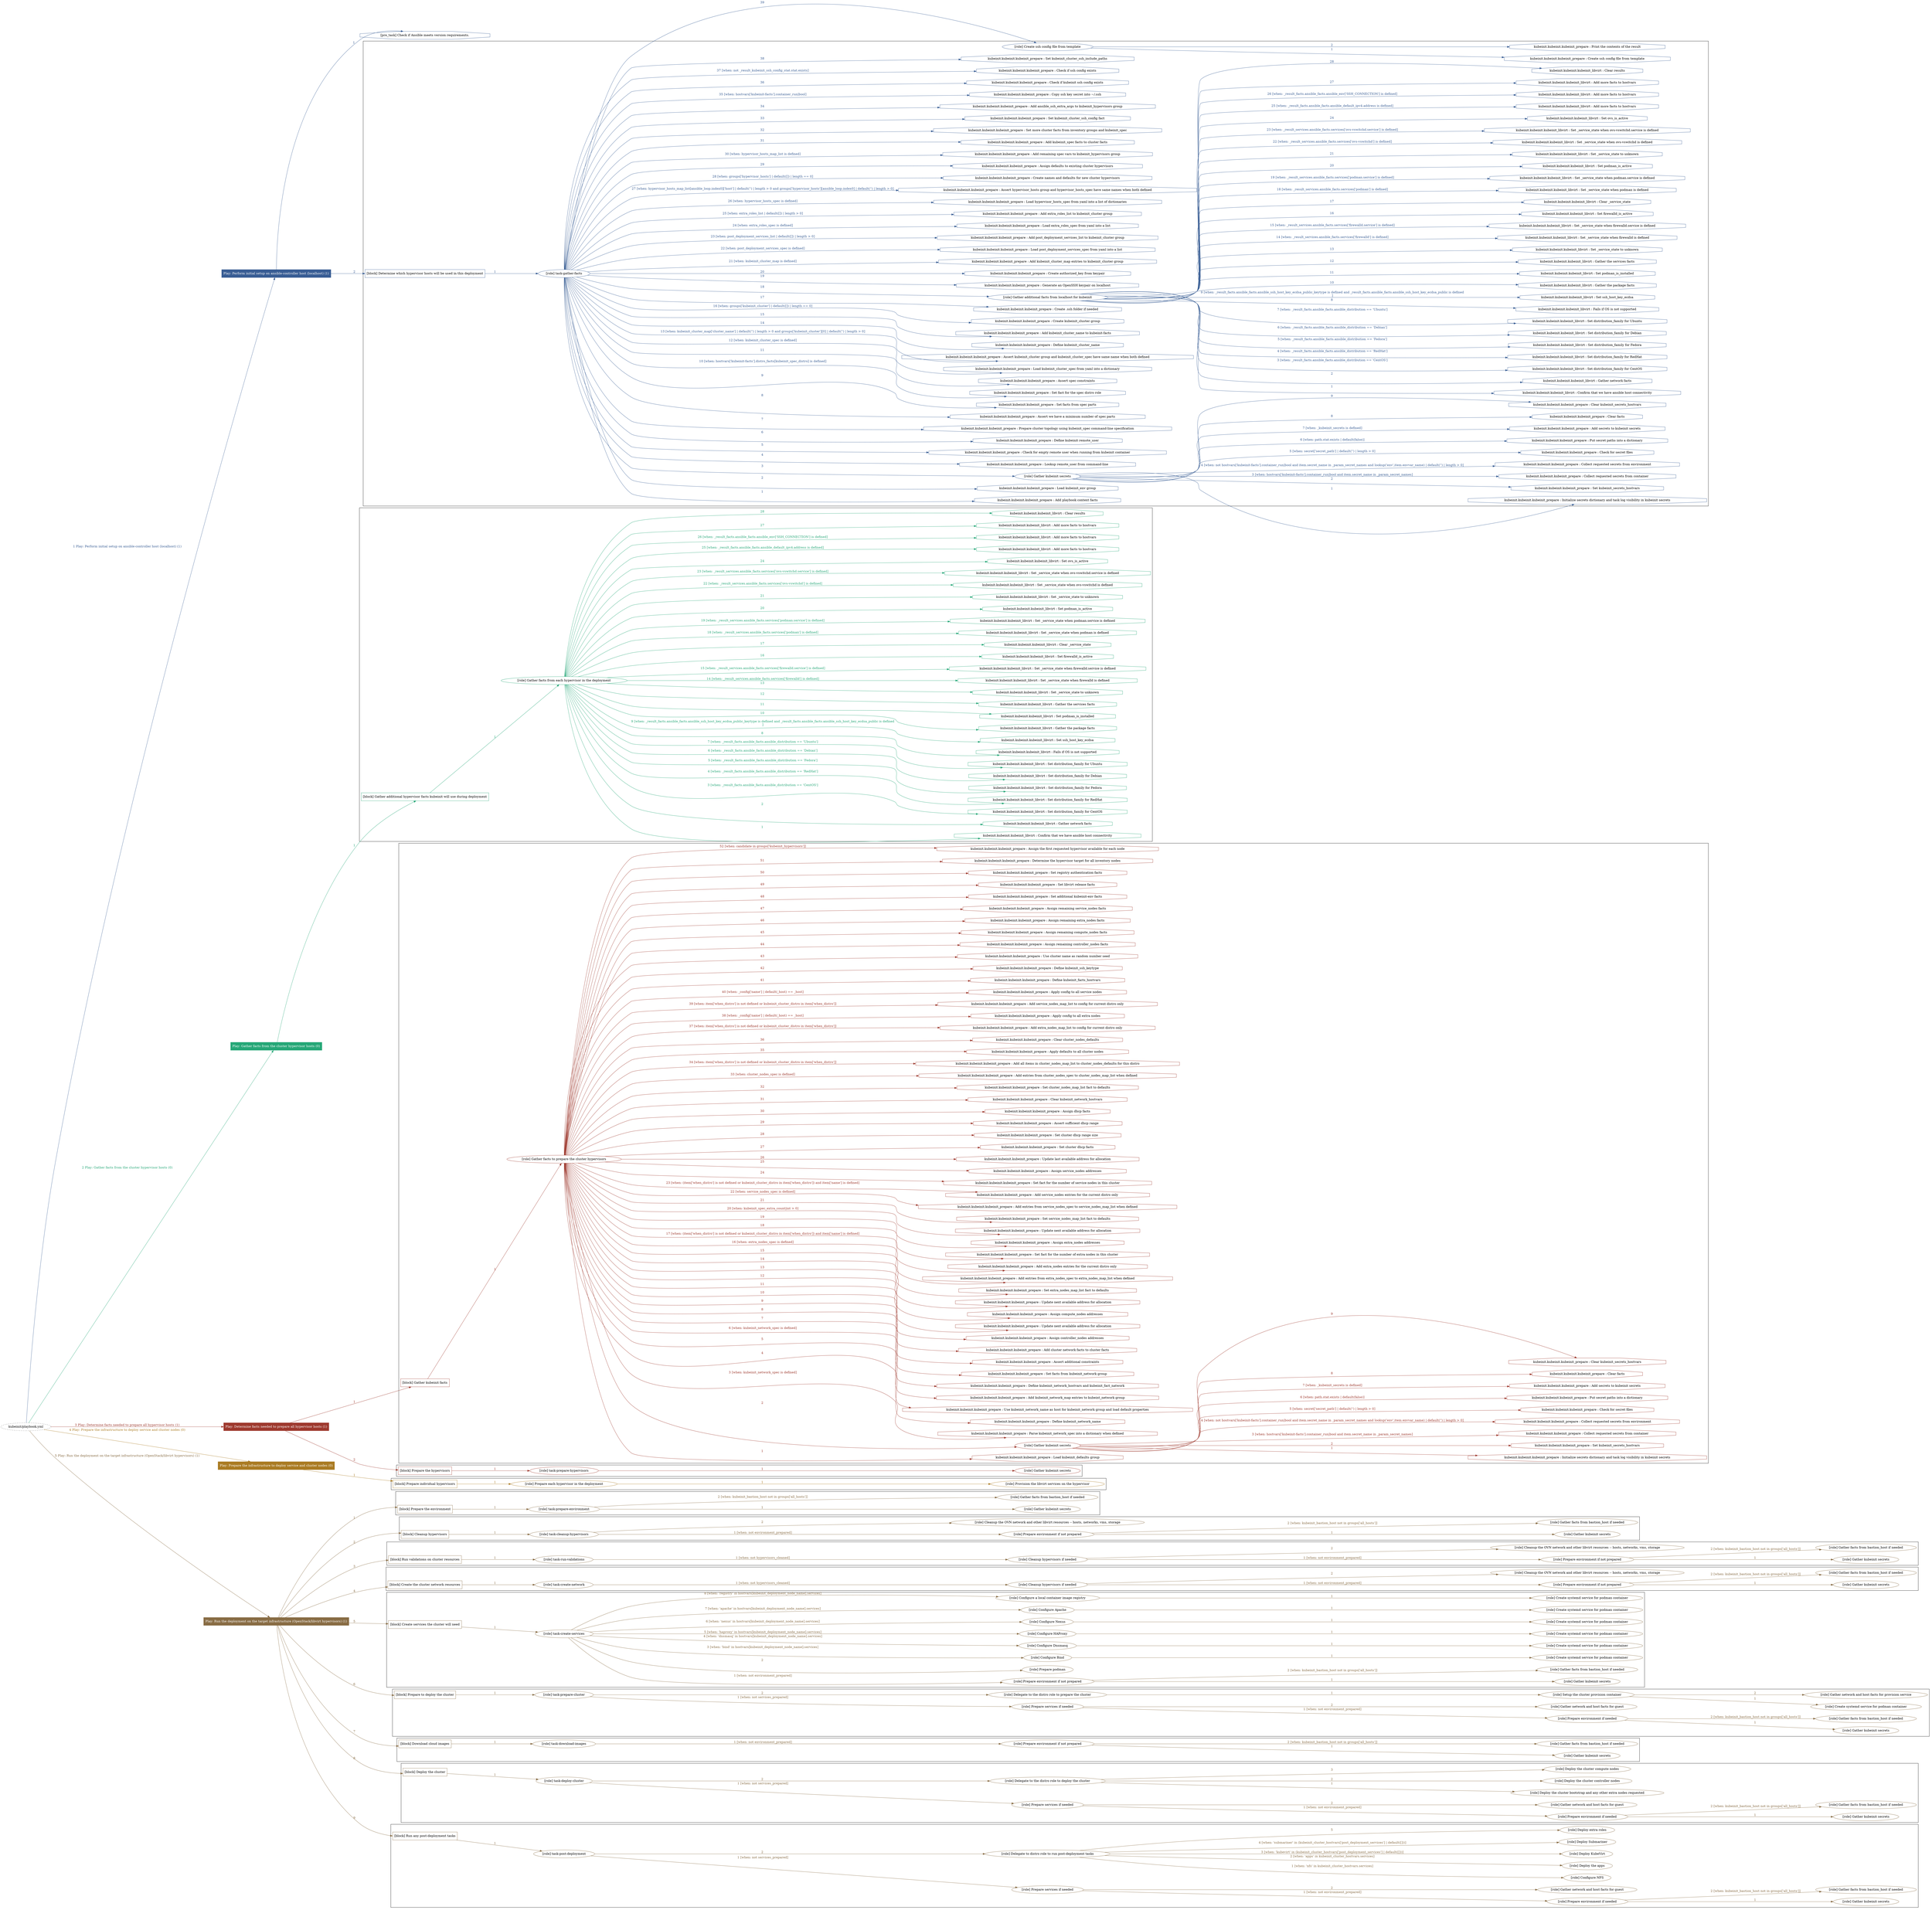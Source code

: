 digraph {
	graph [concentrate=true ordering=in rankdir=LR ratio=fill]
	edge [esep=5 sep=10]
	"kubeinit/playbook.yml" [URL="/home/runner/work/kubeinit/kubeinit/kubeinit/playbook.yml" id=playbook_9a4723a2 style=dotted]
	"kubeinit/playbook.yml" -> play_ee73c4f5 [label="1 Play: Perform initial setup on ansible-controller host (localhost) (1)" color="#385d94" fontcolor="#385d94" id=edge_play_ee73c4f5 labeltooltip="1 Play: Perform initial setup on ansible-controller host (localhost) (1)" tooltip="1 Play: Perform initial setup on ansible-controller host (localhost) (1)"]
	subgraph "Play: Perform initial setup on ansible-controller host (localhost) (1)" {
		play_ee73c4f5 [label="Play: Perform initial setup on ansible-controller host (localhost) (1)" URL="/home/runner/work/kubeinit/kubeinit/kubeinit/playbook.yml" color="#385d94" fontcolor="#ffffff" id=play_ee73c4f5 shape=box style=filled tooltip=localhost]
		pre_task_646795dd [label="[pre_task] Check if Ansible meets version requirements." URL="/home/runner/work/kubeinit/kubeinit/kubeinit/playbook.yml" color="#385d94" id=pre_task_646795dd shape=octagon tooltip="Check if Ansible meets version requirements."]
		play_ee73c4f5 -> pre_task_646795dd [label="1 " color="#385d94" fontcolor="#385d94" id=edge_pre_task_646795dd labeltooltip="1 " tooltip="1 "]
		play_ee73c4f5 -> block_46369ac5 [label=2 color="#385d94" fontcolor="#385d94" id=edge_block_46369ac5 labeltooltip=2 tooltip=2]
		subgraph cluster_block_46369ac5 {
			block_46369ac5 [label="[block] Determine which hypervisor hosts will be used in this deployment" URL="/home/runner/work/kubeinit/kubeinit/kubeinit/playbook.yml" color="#385d94" id=block_46369ac5 labeltooltip="Determine which hypervisor hosts will be used in this deployment" shape=box tooltip="Determine which hypervisor hosts will be used in this deployment"]
			block_46369ac5 -> role_5bdefcf5 [label="1 " color="#385d94" fontcolor="#385d94" id=edge_role_5bdefcf5 labeltooltip="1 " tooltip="1 "]
			subgraph "task-gather-facts" {
				role_5bdefcf5 [label="[role] task-gather-facts" URL="/home/runner/work/kubeinit/kubeinit/kubeinit/playbook.yml" color="#385d94" id=role_5bdefcf5 tooltip="task-gather-facts"]
				task_c1363b87 [label="kubeinit.kubeinit.kubeinit_prepare : Add playbook context facts" URL="/home/runner/.ansible/collections/ansible_collections/kubeinit/kubeinit/roles/kubeinit_prepare/tasks/build_hypervisors_group.yml" color="#385d94" id=task_c1363b87 shape=octagon tooltip="kubeinit.kubeinit.kubeinit_prepare : Add playbook context facts"]
				role_5bdefcf5 -> task_c1363b87 [label="1 " color="#385d94" fontcolor="#385d94" id=edge_task_c1363b87 labeltooltip="1 " tooltip="1 "]
				task_41b6c986 [label="kubeinit.kubeinit.kubeinit_prepare : Load kubeinit_env group" URL="/home/runner/.ansible/collections/ansible_collections/kubeinit/kubeinit/roles/kubeinit_prepare/tasks/build_hypervisors_group.yml" color="#385d94" id=task_41b6c986 shape=octagon tooltip="kubeinit.kubeinit.kubeinit_prepare : Load kubeinit_env group"]
				role_5bdefcf5 -> task_41b6c986 [label="2 " color="#385d94" fontcolor="#385d94" id=edge_task_41b6c986 labeltooltip="2 " tooltip="2 "]
				role_5bdefcf5 -> role_a6629d3a [label="3 " color="#385d94" fontcolor="#385d94" id=edge_role_a6629d3a labeltooltip="3 " tooltip="3 "]
				subgraph "Gather kubeinit secrets" {
					role_a6629d3a [label="[role] Gather kubeinit secrets" URL="/home/runner/.ansible/collections/ansible_collections/kubeinit/kubeinit/roles/kubeinit_prepare/tasks/build_hypervisors_group.yml" color="#385d94" id=role_a6629d3a tooltip="Gather kubeinit secrets"]
					task_df5cbc22 [label="kubeinit.kubeinit.kubeinit_prepare : Initialize secrets dictionary and task log visibility in kubeinit secrets" URL="/home/runner/.ansible/collections/ansible_collections/kubeinit/kubeinit/roles/kubeinit_prepare/tasks/gather_kubeinit_secrets.yml" color="#385d94" id=task_df5cbc22 shape=octagon tooltip="kubeinit.kubeinit.kubeinit_prepare : Initialize secrets dictionary and task log visibility in kubeinit secrets"]
					role_a6629d3a -> task_df5cbc22 [label="1 " color="#385d94" fontcolor="#385d94" id=edge_task_df5cbc22 labeltooltip="1 " tooltip="1 "]
					task_268ce1fd [label="kubeinit.kubeinit.kubeinit_prepare : Set kubeinit_secrets_hostvars" URL="/home/runner/.ansible/collections/ansible_collections/kubeinit/kubeinit/roles/kubeinit_prepare/tasks/gather_kubeinit_secrets.yml" color="#385d94" id=task_268ce1fd shape=octagon tooltip="kubeinit.kubeinit.kubeinit_prepare : Set kubeinit_secrets_hostvars"]
					role_a6629d3a -> task_268ce1fd [label="2 " color="#385d94" fontcolor="#385d94" id=edge_task_268ce1fd labeltooltip="2 " tooltip="2 "]
					task_5b5b44de [label="kubeinit.kubeinit.kubeinit_prepare : Collect requested secrets from container" URL="/home/runner/.ansible/collections/ansible_collections/kubeinit/kubeinit/roles/kubeinit_prepare/tasks/gather_kubeinit_secrets.yml" color="#385d94" id=task_5b5b44de shape=octagon tooltip="kubeinit.kubeinit.kubeinit_prepare : Collect requested secrets from container"]
					role_a6629d3a -> task_5b5b44de [label="3 [when: hostvars['kubeinit-facts'].container_run|bool and item.secret_name in _param_secret_names]" color="#385d94" fontcolor="#385d94" id=edge_task_5b5b44de labeltooltip="3 [when: hostvars['kubeinit-facts'].container_run|bool and item.secret_name in _param_secret_names]" tooltip="3 [when: hostvars['kubeinit-facts'].container_run|bool and item.secret_name in _param_secret_names]"]
					task_6d75875e [label="kubeinit.kubeinit.kubeinit_prepare : Collect requested secrets from environment" URL="/home/runner/.ansible/collections/ansible_collections/kubeinit/kubeinit/roles/kubeinit_prepare/tasks/gather_kubeinit_secrets.yml" color="#385d94" id=task_6d75875e shape=octagon tooltip="kubeinit.kubeinit.kubeinit_prepare : Collect requested secrets from environment"]
					role_a6629d3a -> task_6d75875e [label="4 [when: not hostvars['kubeinit-facts'].container_run|bool and item.secret_name in _param_secret_names and lookup('env',item.envvar_name) | default('') | length > 0]" color="#385d94" fontcolor="#385d94" id=edge_task_6d75875e labeltooltip="4 [when: not hostvars['kubeinit-facts'].container_run|bool and item.secret_name in _param_secret_names and lookup('env',item.envvar_name) | default('') | length > 0]" tooltip="4 [when: not hostvars['kubeinit-facts'].container_run|bool and item.secret_name in _param_secret_names and lookup('env',item.envvar_name) | default('') | length > 0]"]
					task_4ccaa7cc [label="kubeinit.kubeinit.kubeinit_prepare : Check for secret files" URL="/home/runner/.ansible/collections/ansible_collections/kubeinit/kubeinit/roles/kubeinit_prepare/tasks/gather_kubeinit_secrets.yml" color="#385d94" id=task_4ccaa7cc shape=octagon tooltip="kubeinit.kubeinit.kubeinit_prepare : Check for secret files"]
					role_a6629d3a -> task_4ccaa7cc [label="5 [when: secret['secret_path'] | default('') | length > 0]" color="#385d94" fontcolor="#385d94" id=edge_task_4ccaa7cc labeltooltip="5 [when: secret['secret_path'] | default('') | length > 0]" tooltip="5 [when: secret['secret_path'] | default('') | length > 0]"]
					task_9eafa7e6 [label="kubeinit.kubeinit.kubeinit_prepare : Put secret paths into a dictionary" URL="/home/runner/.ansible/collections/ansible_collections/kubeinit/kubeinit/roles/kubeinit_prepare/tasks/gather_kubeinit_secrets.yml" color="#385d94" id=task_9eafa7e6 shape=octagon tooltip="kubeinit.kubeinit.kubeinit_prepare : Put secret paths into a dictionary"]
					role_a6629d3a -> task_9eafa7e6 [label="6 [when: path.stat.exists | default(false)]" color="#385d94" fontcolor="#385d94" id=edge_task_9eafa7e6 labeltooltip="6 [when: path.stat.exists | default(false)]" tooltip="6 [when: path.stat.exists | default(false)]"]
					task_4b6eefb3 [label="kubeinit.kubeinit.kubeinit_prepare : Add secrets to kubeinit secrets" URL="/home/runner/.ansible/collections/ansible_collections/kubeinit/kubeinit/roles/kubeinit_prepare/tasks/gather_kubeinit_secrets.yml" color="#385d94" id=task_4b6eefb3 shape=octagon tooltip="kubeinit.kubeinit.kubeinit_prepare : Add secrets to kubeinit secrets"]
					role_a6629d3a -> task_4b6eefb3 [label="7 [when: _kubeinit_secrets is defined]" color="#385d94" fontcolor="#385d94" id=edge_task_4b6eefb3 labeltooltip="7 [when: _kubeinit_secrets is defined]" tooltip="7 [when: _kubeinit_secrets is defined]"]
					task_83464f24 [label="kubeinit.kubeinit.kubeinit_prepare : Clear facts" URL="/home/runner/.ansible/collections/ansible_collections/kubeinit/kubeinit/roles/kubeinit_prepare/tasks/gather_kubeinit_secrets.yml" color="#385d94" id=task_83464f24 shape=octagon tooltip="kubeinit.kubeinit.kubeinit_prepare : Clear facts"]
					role_a6629d3a -> task_83464f24 [label="8 " color="#385d94" fontcolor="#385d94" id=edge_task_83464f24 labeltooltip="8 " tooltip="8 "]
					task_5128424c [label="kubeinit.kubeinit.kubeinit_prepare : Clear kubeinit_secrets_hostvars" URL="/home/runner/.ansible/collections/ansible_collections/kubeinit/kubeinit/roles/kubeinit_prepare/tasks/gather_kubeinit_secrets.yml" color="#385d94" id=task_5128424c shape=octagon tooltip="kubeinit.kubeinit.kubeinit_prepare : Clear kubeinit_secrets_hostvars"]
					role_a6629d3a -> task_5128424c [label="9 " color="#385d94" fontcolor="#385d94" id=edge_task_5128424c labeltooltip="9 " tooltip="9 "]
				}
				task_b477ad28 [label="kubeinit.kubeinit.kubeinit_prepare : Lookup remote_user from command-line" URL="/home/runner/.ansible/collections/ansible_collections/kubeinit/kubeinit/roles/kubeinit_prepare/tasks/build_hypervisors_group.yml" color="#385d94" id=task_b477ad28 shape=octagon tooltip="kubeinit.kubeinit.kubeinit_prepare : Lookup remote_user from command-line"]
				role_5bdefcf5 -> task_b477ad28 [label="4 " color="#385d94" fontcolor="#385d94" id=edge_task_b477ad28 labeltooltip="4 " tooltip="4 "]
				task_fa8c3ce1 [label="kubeinit.kubeinit.kubeinit_prepare : Check for empty remote user when running from kubeinit container" URL="/home/runner/.ansible/collections/ansible_collections/kubeinit/kubeinit/roles/kubeinit_prepare/tasks/build_hypervisors_group.yml" color="#385d94" id=task_fa8c3ce1 shape=octagon tooltip="kubeinit.kubeinit.kubeinit_prepare : Check for empty remote user when running from kubeinit container"]
				role_5bdefcf5 -> task_fa8c3ce1 [label="5 " color="#385d94" fontcolor="#385d94" id=edge_task_fa8c3ce1 labeltooltip="5 " tooltip="5 "]
				task_6f003ea4 [label="kubeinit.kubeinit.kubeinit_prepare : Define kubeinit remote_user" URL="/home/runner/.ansible/collections/ansible_collections/kubeinit/kubeinit/roles/kubeinit_prepare/tasks/build_hypervisors_group.yml" color="#385d94" id=task_6f003ea4 shape=octagon tooltip="kubeinit.kubeinit.kubeinit_prepare : Define kubeinit remote_user"]
				role_5bdefcf5 -> task_6f003ea4 [label="6 " color="#385d94" fontcolor="#385d94" id=edge_task_6f003ea4 labeltooltip="6 " tooltip="6 "]
				task_ff4d9be6 [label="kubeinit.kubeinit.kubeinit_prepare : Prepare cluster topology using kubeinit_spec command-line specification" URL="/home/runner/.ansible/collections/ansible_collections/kubeinit/kubeinit/roles/kubeinit_prepare/tasks/build_hypervisors_group.yml" color="#385d94" id=task_ff4d9be6 shape=octagon tooltip="kubeinit.kubeinit.kubeinit_prepare : Prepare cluster topology using kubeinit_spec command-line specification"]
				role_5bdefcf5 -> task_ff4d9be6 [label="7 " color="#385d94" fontcolor="#385d94" id=edge_task_ff4d9be6 labeltooltip="7 " tooltip="7 "]
				task_5d0ee46c [label="kubeinit.kubeinit.kubeinit_prepare : Assert we have a minimum number of spec parts" URL="/home/runner/.ansible/collections/ansible_collections/kubeinit/kubeinit/roles/kubeinit_prepare/tasks/build_hypervisors_group.yml" color="#385d94" id=task_5d0ee46c shape=octagon tooltip="kubeinit.kubeinit.kubeinit_prepare : Assert we have a minimum number of spec parts"]
				role_5bdefcf5 -> task_5d0ee46c [label="8 " color="#385d94" fontcolor="#385d94" id=edge_task_5d0ee46c labeltooltip="8 " tooltip="8 "]
				task_05b7b921 [label="kubeinit.kubeinit.kubeinit_prepare : Set facts from spec parts" URL="/home/runner/.ansible/collections/ansible_collections/kubeinit/kubeinit/roles/kubeinit_prepare/tasks/build_hypervisors_group.yml" color="#385d94" id=task_05b7b921 shape=octagon tooltip="kubeinit.kubeinit.kubeinit_prepare : Set facts from spec parts"]
				role_5bdefcf5 -> task_05b7b921 [label="9 " color="#385d94" fontcolor="#385d94" id=edge_task_05b7b921 labeltooltip="9 " tooltip="9 "]
				task_0cacbe52 [label="kubeinit.kubeinit.kubeinit_prepare : Set fact for the spec distro role" URL="/home/runner/.ansible/collections/ansible_collections/kubeinit/kubeinit/roles/kubeinit_prepare/tasks/build_hypervisors_group.yml" color="#385d94" id=task_0cacbe52 shape=octagon tooltip="kubeinit.kubeinit.kubeinit_prepare : Set fact for the spec distro role"]
				role_5bdefcf5 -> task_0cacbe52 [label="10 [when: hostvars['kubeinit-facts'].distro_facts[kubeinit_spec_distro] is defined]" color="#385d94" fontcolor="#385d94" id=edge_task_0cacbe52 labeltooltip="10 [when: hostvars['kubeinit-facts'].distro_facts[kubeinit_spec_distro] is defined]" tooltip="10 [when: hostvars['kubeinit-facts'].distro_facts[kubeinit_spec_distro] is defined]"]
				task_e8a9c1a7 [label="kubeinit.kubeinit.kubeinit_prepare : Assert spec constraints" URL="/home/runner/.ansible/collections/ansible_collections/kubeinit/kubeinit/roles/kubeinit_prepare/tasks/build_hypervisors_group.yml" color="#385d94" id=task_e8a9c1a7 shape=octagon tooltip="kubeinit.kubeinit.kubeinit_prepare : Assert spec constraints"]
				role_5bdefcf5 -> task_e8a9c1a7 [label="11 " color="#385d94" fontcolor="#385d94" id=edge_task_e8a9c1a7 labeltooltip="11 " tooltip="11 "]
				task_2584566e [label="kubeinit.kubeinit.kubeinit_prepare : Load kubeinit_cluster_spec from yaml into a dictionary" URL="/home/runner/.ansible/collections/ansible_collections/kubeinit/kubeinit/roles/kubeinit_prepare/tasks/build_hypervisors_group.yml" color="#385d94" id=task_2584566e shape=octagon tooltip="kubeinit.kubeinit.kubeinit_prepare : Load kubeinit_cluster_spec from yaml into a dictionary"]
				role_5bdefcf5 -> task_2584566e [label="12 [when: kubeinit_cluster_spec is defined]" color="#385d94" fontcolor="#385d94" id=edge_task_2584566e labeltooltip="12 [when: kubeinit_cluster_spec is defined]" tooltip="12 [when: kubeinit_cluster_spec is defined]"]
				task_e3094c70 [label="kubeinit.kubeinit.kubeinit_prepare : Assert kubeinit_cluster group and kubeinit_cluster_spec have same name when both defined" URL="/home/runner/.ansible/collections/ansible_collections/kubeinit/kubeinit/roles/kubeinit_prepare/tasks/build_hypervisors_group.yml" color="#385d94" id=task_e3094c70 shape=octagon tooltip="kubeinit.kubeinit.kubeinit_prepare : Assert kubeinit_cluster group and kubeinit_cluster_spec have same name when both defined"]
				role_5bdefcf5 -> task_e3094c70 [label="13 [when: kubeinit_cluster_map['cluster_name'] | default('') | length > 0 and groups['kubeinit_cluster'][0] | default('') | length > 0]" color="#385d94" fontcolor="#385d94" id=edge_task_e3094c70 labeltooltip="13 [when: kubeinit_cluster_map['cluster_name'] | default('') | length > 0 and groups['kubeinit_cluster'][0] | default('') | length > 0]" tooltip="13 [when: kubeinit_cluster_map['cluster_name'] | default('') | length > 0 and groups['kubeinit_cluster'][0] | default('') | length > 0]"]
				task_a8111f83 [label="kubeinit.kubeinit.kubeinit_prepare : Define kubeinit_cluster_name" URL="/home/runner/.ansible/collections/ansible_collections/kubeinit/kubeinit/roles/kubeinit_prepare/tasks/build_hypervisors_group.yml" color="#385d94" id=task_a8111f83 shape=octagon tooltip="kubeinit.kubeinit.kubeinit_prepare : Define kubeinit_cluster_name"]
				role_5bdefcf5 -> task_a8111f83 [label="14 " color="#385d94" fontcolor="#385d94" id=edge_task_a8111f83 labeltooltip="14 " tooltip="14 "]
				task_d3df9ec8 [label="kubeinit.kubeinit.kubeinit_prepare : Add kubeinit_cluster_name to kubeinit-facts" URL="/home/runner/.ansible/collections/ansible_collections/kubeinit/kubeinit/roles/kubeinit_prepare/tasks/build_hypervisors_group.yml" color="#385d94" id=task_d3df9ec8 shape=octagon tooltip="kubeinit.kubeinit.kubeinit_prepare : Add kubeinit_cluster_name to kubeinit-facts"]
				role_5bdefcf5 -> task_d3df9ec8 [label="15 " color="#385d94" fontcolor="#385d94" id=edge_task_d3df9ec8 labeltooltip="15 " tooltip="15 "]
				task_f5184c5a [label="kubeinit.kubeinit.kubeinit_prepare : Create kubeinit_cluster group" URL="/home/runner/.ansible/collections/ansible_collections/kubeinit/kubeinit/roles/kubeinit_prepare/tasks/build_hypervisors_group.yml" color="#385d94" id=task_f5184c5a shape=octagon tooltip="kubeinit.kubeinit.kubeinit_prepare : Create kubeinit_cluster group"]
				role_5bdefcf5 -> task_f5184c5a [label="16 [when: groups['kubeinit_cluster'] | default([]) | length == 0]" color="#385d94" fontcolor="#385d94" id=edge_task_f5184c5a labeltooltip="16 [when: groups['kubeinit_cluster'] | default([]) | length == 0]" tooltip="16 [when: groups['kubeinit_cluster'] | default([]) | length == 0]"]
				task_2f5bc0d0 [label="kubeinit.kubeinit.kubeinit_prepare : Create .ssh folder if needed" URL="/home/runner/.ansible/collections/ansible_collections/kubeinit/kubeinit/roles/kubeinit_prepare/tasks/build_hypervisors_group.yml" color="#385d94" id=task_2f5bc0d0 shape=octagon tooltip="kubeinit.kubeinit.kubeinit_prepare : Create .ssh folder if needed"]
				role_5bdefcf5 -> task_2f5bc0d0 [label="17 " color="#385d94" fontcolor="#385d94" id=edge_task_2f5bc0d0 labeltooltip="17 " tooltip="17 "]
				role_5bdefcf5 -> role_50be3e1f [label="18 " color="#385d94" fontcolor="#385d94" id=edge_role_50be3e1f labeltooltip="18 " tooltip="18 "]
				subgraph "Gather additional facts from localhost for kubeinit" {
					role_50be3e1f [label="[role] Gather additional facts from localhost for kubeinit" URL="/home/runner/.ansible/collections/ansible_collections/kubeinit/kubeinit/roles/kubeinit_prepare/tasks/build_hypervisors_group.yml" color="#385d94" id=role_50be3e1f tooltip="Gather additional facts from localhost for kubeinit"]
					task_ef353717 [label="kubeinit.kubeinit.kubeinit_libvirt : Confirm that we have ansible host connectivity" URL="/home/runner/.ansible/collections/ansible_collections/kubeinit/kubeinit/roles/kubeinit_libvirt/tasks/gather_host_facts.yml" color="#385d94" id=task_ef353717 shape=octagon tooltip="kubeinit.kubeinit.kubeinit_libvirt : Confirm that we have ansible host connectivity"]
					role_50be3e1f -> task_ef353717 [label="1 " color="#385d94" fontcolor="#385d94" id=edge_task_ef353717 labeltooltip="1 " tooltip="1 "]
					task_7a80a896 [label="kubeinit.kubeinit.kubeinit_libvirt : Gather network facts" URL="/home/runner/.ansible/collections/ansible_collections/kubeinit/kubeinit/roles/kubeinit_libvirt/tasks/gather_host_facts.yml" color="#385d94" id=task_7a80a896 shape=octagon tooltip="kubeinit.kubeinit.kubeinit_libvirt : Gather network facts"]
					role_50be3e1f -> task_7a80a896 [label="2 " color="#385d94" fontcolor="#385d94" id=edge_task_7a80a896 labeltooltip="2 " tooltip="2 "]
					task_dbd19513 [label="kubeinit.kubeinit.kubeinit_libvirt : Set distribution_family for CentOS" URL="/home/runner/.ansible/collections/ansible_collections/kubeinit/kubeinit/roles/kubeinit_libvirt/tasks/gather_host_facts.yml" color="#385d94" id=task_dbd19513 shape=octagon tooltip="kubeinit.kubeinit.kubeinit_libvirt : Set distribution_family for CentOS"]
					role_50be3e1f -> task_dbd19513 [label="3 [when: _result_facts.ansible_facts.ansible_distribution == 'CentOS']" color="#385d94" fontcolor="#385d94" id=edge_task_dbd19513 labeltooltip="3 [when: _result_facts.ansible_facts.ansible_distribution == 'CentOS']" tooltip="3 [when: _result_facts.ansible_facts.ansible_distribution == 'CentOS']"]
					task_055a4a0b [label="kubeinit.kubeinit.kubeinit_libvirt : Set distribution_family for RedHat" URL="/home/runner/.ansible/collections/ansible_collections/kubeinit/kubeinit/roles/kubeinit_libvirt/tasks/gather_host_facts.yml" color="#385d94" id=task_055a4a0b shape=octagon tooltip="kubeinit.kubeinit.kubeinit_libvirt : Set distribution_family for RedHat"]
					role_50be3e1f -> task_055a4a0b [label="4 [when: _result_facts.ansible_facts.ansible_distribution == 'RedHat']" color="#385d94" fontcolor="#385d94" id=edge_task_055a4a0b labeltooltip="4 [when: _result_facts.ansible_facts.ansible_distribution == 'RedHat']" tooltip="4 [when: _result_facts.ansible_facts.ansible_distribution == 'RedHat']"]
					task_2cbc2263 [label="kubeinit.kubeinit.kubeinit_libvirt : Set distribution_family for Fedora" URL="/home/runner/.ansible/collections/ansible_collections/kubeinit/kubeinit/roles/kubeinit_libvirt/tasks/gather_host_facts.yml" color="#385d94" id=task_2cbc2263 shape=octagon tooltip="kubeinit.kubeinit.kubeinit_libvirt : Set distribution_family for Fedora"]
					role_50be3e1f -> task_2cbc2263 [label="5 [when: _result_facts.ansible_facts.ansible_distribution == 'Fedora']" color="#385d94" fontcolor="#385d94" id=edge_task_2cbc2263 labeltooltip="5 [when: _result_facts.ansible_facts.ansible_distribution == 'Fedora']" tooltip="5 [when: _result_facts.ansible_facts.ansible_distribution == 'Fedora']"]
					task_4a5c1ab7 [label="kubeinit.kubeinit.kubeinit_libvirt : Set distribution_family for Debian" URL="/home/runner/.ansible/collections/ansible_collections/kubeinit/kubeinit/roles/kubeinit_libvirt/tasks/gather_host_facts.yml" color="#385d94" id=task_4a5c1ab7 shape=octagon tooltip="kubeinit.kubeinit.kubeinit_libvirt : Set distribution_family for Debian"]
					role_50be3e1f -> task_4a5c1ab7 [label="6 [when: _result_facts.ansible_facts.ansible_distribution == 'Debian']" color="#385d94" fontcolor="#385d94" id=edge_task_4a5c1ab7 labeltooltip="6 [when: _result_facts.ansible_facts.ansible_distribution == 'Debian']" tooltip="6 [when: _result_facts.ansible_facts.ansible_distribution == 'Debian']"]
					task_b8092d8d [label="kubeinit.kubeinit.kubeinit_libvirt : Set distribution_family for Ubuntu" URL="/home/runner/.ansible/collections/ansible_collections/kubeinit/kubeinit/roles/kubeinit_libvirt/tasks/gather_host_facts.yml" color="#385d94" id=task_b8092d8d shape=octagon tooltip="kubeinit.kubeinit.kubeinit_libvirt : Set distribution_family for Ubuntu"]
					role_50be3e1f -> task_b8092d8d [label="7 [when: _result_facts.ansible_facts.ansible_distribution == 'Ubuntu']" color="#385d94" fontcolor="#385d94" id=edge_task_b8092d8d labeltooltip="7 [when: _result_facts.ansible_facts.ansible_distribution == 'Ubuntu']" tooltip="7 [when: _result_facts.ansible_facts.ansible_distribution == 'Ubuntu']"]
					task_5106bdd4 [label="kubeinit.kubeinit.kubeinit_libvirt : Fails if OS is not supported" URL="/home/runner/.ansible/collections/ansible_collections/kubeinit/kubeinit/roles/kubeinit_libvirt/tasks/gather_host_facts.yml" color="#385d94" id=task_5106bdd4 shape=octagon tooltip="kubeinit.kubeinit.kubeinit_libvirt : Fails if OS is not supported"]
					role_50be3e1f -> task_5106bdd4 [label="8 " color="#385d94" fontcolor="#385d94" id=edge_task_5106bdd4 labeltooltip="8 " tooltip="8 "]
					task_65484680 [label="kubeinit.kubeinit.kubeinit_libvirt : Set ssh_host_key_ecdsa" URL="/home/runner/.ansible/collections/ansible_collections/kubeinit/kubeinit/roles/kubeinit_libvirt/tasks/gather_host_facts.yml" color="#385d94" id=task_65484680 shape=octagon tooltip="kubeinit.kubeinit.kubeinit_libvirt : Set ssh_host_key_ecdsa"]
					role_50be3e1f -> task_65484680 [label="9 [when: _result_facts.ansible_facts.ansible_ssh_host_key_ecdsa_public_keytype is defined and _result_facts.ansible_facts.ansible_ssh_host_key_ecdsa_public is defined
]" color="#385d94" fontcolor="#385d94" id=edge_task_65484680 labeltooltip="9 [when: _result_facts.ansible_facts.ansible_ssh_host_key_ecdsa_public_keytype is defined and _result_facts.ansible_facts.ansible_ssh_host_key_ecdsa_public is defined
]" tooltip="9 [when: _result_facts.ansible_facts.ansible_ssh_host_key_ecdsa_public_keytype is defined and _result_facts.ansible_facts.ansible_ssh_host_key_ecdsa_public is defined
]"]
					task_2b7cbeb1 [label="kubeinit.kubeinit.kubeinit_libvirt : Gather the package facts" URL="/home/runner/.ansible/collections/ansible_collections/kubeinit/kubeinit/roles/kubeinit_libvirt/tasks/gather_host_facts.yml" color="#385d94" id=task_2b7cbeb1 shape=octagon tooltip="kubeinit.kubeinit.kubeinit_libvirt : Gather the package facts"]
					role_50be3e1f -> task_2b7cbeb1 [label="10 " color="#385d94" fontcolor="#385d94" id=edge_task_2b7cbeb1 labeltooltip="10 " tooltip="10 "]
					task_1315a6f7 [label="kubeinit.kubeinit.kubeinit_libvirt : Set podman_is_installed" URL="/home/runner/.ansible/collections/ansible_collections/kubeinit/kubeinit/roles/kubeinit_libvirt/tasks/gather_host_facts.yml" color="#385d94" id=task_1315a6f7 shape=octagon tooltip="kubeinit.kubeinit.kubeinit_libvirt : Set podman_is_installed"]
					role_50be3e1f -> task_1315a6f7 [label="11 " color="#385d94" fontcolor="#385d94" id=edge_task_1315a6f7 labeltooltip="11 " tooltip="11 "]
					task_9beba7b1 [label="kubeinit.kubeinit.kubeinit_libvirt : Gather the services facts" URL="/home/runner/.ansible/collections/ansible_collections/kubeinit/kubeinit/roles/kubeinit_libvirt/tasks/gather_host_facts.yml" color="#385d94" id=task_9beba7b1 shape=octagon tooltip="kubeinit.kubeinit.kubeinit_libvirt : Gather the services facts"]
					role_50be3e1f -> task_9beba7b1 [label="12 " color="#385d94" fontcolor="#385d94" id=edge_task_9beba7b1 labeltooltip="12 " tooltip="12 "]
					task_b9f7fb8a [label="kubeinit.kubeinit.kubeinit_libvirt : Set _service_state to unknown" URL="/home/runner/.ansible/collections/ansible_collections/kubeinit/kubeinit/roles/kubeinit_libvirt/tasks/gather_host_facts.yml" color="#385d94" id=task_b9f7fb8a shape=octagon tooltip="kubeinit.kubeinit.kubeinit_libvirt : Set _service_state to unknown"]
					role_50be3e1f -> task_b9f7fb8a [label="13 " color="#385d94" fontcolor="#385d94" id=edge_task_b9f7fb8a labeltooltip="13 " tooltip="13 "]
					task_c6c53c60 [label="kubeinit.kubeinit.kubeinit_libvirt : Set _service_state when firewalld is defined" URL="/home/runner/.ansible/collections/ansible_collections/kubeinit/kubeinit/roles/kubeinit_libvirt/tasks/gather_host_facts.yml" color="#385d94" id=task_c6c53c60 shape=octagon tooltip="kubeinit.kubeinit.kubeinit_libvirt : Set _service_state when firewalld is defined"]
					role_50be3e1f -> task_c6c53c60 [label="14 [when: _result_services.ansible_facts.services['firewalld'] is defined]" color="#385d94" fontcolor="#385d94" id=edge_task_c6c53c60 labeltooltip="14 [when: _result_services.ansible_facts.services['firewalld'] is defined]" tooltip="14 [when: _result_services.ansible_facts.services['firewalld'] is defined]"]
					task_7b7738a6 [label="kubeinit.kubeinit.kubeinit_libvirt : Set _service_state when firewalld.service is defined" URL="/home/runner/.ansible/collections/ansible_collections/kubeinit/kubeinit/roles/kubeinit_libvirt/tasks/gather_host_facts.yml" color="#385d94" id=task_7b7738a6 shape=octagon tooltip="kubeinit.kubeinit.kubeinit_libvirt : Set _service_state when firewalld.service is defined"]
					role_50be3e1f -> task_7b7738a6 [label="15 [when: _result_services.ansible_facts.services['firewalld.service'] is defined]" color="#385d94" fontcolor="#385d94" id=edge_task_7b7738a6 labeltooltip="15 [when: _result_services.ansible_facts.services['firewalld.service'] is defined]" tooltip="15 [when: _result_services.ansible_facts.services['firewalld.service'] is defined]"]
					task_8449ea6d [label="kubeinit.kubeinit.kubeinit_libvirt : Set firewalld_is_active" URL="/home/runner/.ansible/collections/ansible_collections/kubeinit/kubeinit/roles/kubeinit_libvirt/tasks/gather_host_facts.yml" color="#385d94" id=task_8449ea6d shape=octagon tooltip="kubeinit.kubeinit.kubeinit_libvirt : Set firewalld_is_active"]
					role_50be3e1f -> task_8449ea6d [label="16 " color="#385d94" fontcolor="#385d94" id=edge_task_8449ea6d labeltooltip="16 " tooltip="16 "]
					task_de6f9c5e [label="kubeinit.kubeinit.kubeinit_libvirt : Clear _service_state" URL="/home/runner/.ansible/collections/ansible_collections/kubeinit/kubeinit/roles/kubeinit_libvirt/tasks/gather_host_facts.yml" color="#385d94" id=task_de6f9c5e shape=octagon tooltip="kubeinit.kubeinit.kubeinit_libvirt : Clear _service_state"]
					role_50be3e1f -> task_de6f9c5e [label="17 " color="#385d94" fontcolor="#385d94" id=edge_task_de6f9c5e labeltooltip="17 " tooltip="17 "]
					task_3419d6c5 [label="kubeinit.kubeinit.kubeinit_libvirt : Set _service_state when podman is defined" URL="/home/runner/.ansible/collections/ansible_collections/kubeinit/kubeinit/roles/kubeinit_libvirt/tasks/gather_host_facts.yml" color="#385d94" id=task_3419d6c5 shape=octagon tooltip="kubeinit.kubeinit.kubeinit_libvirt : Set _service_state when podman is defined"]
					role_50be3e1f -> task_3419d6c5 [label="18 [when: _result_services.ansible_facts.services['podman'] is defined]" color="#385d94" fontcolor="#385d94" id=edge_task_3419d6c5 labeltooltip="18 [when: _result_services.ansible_facts.services['podman'] is defined]" tooltip="18 [when: _result_services.ansible_facts.services['podman'] is defined]"]
					task_57080840 [label="kubeinit.kubeinit.kubeinit_libvirt : Set _service_state when podman.service is defined" URL="/home/runner/.ansible/collections/ansible_collections/kubeinit/kubeinit/roles/kubeinit_libvirt/tasks/gather_host_facts.yml" color="#385d94" id=task_57080840 shape=octagon tooltip="kubeinit.kubeinit.kubeinit_libvirt : Set _service_state when podman.service is defined"]
					role_50be3e1f -> task_57080840 [label="19 [when: _result_services.ansible_facts.services['podman.service'] is defined]" color="#385d94" fontcolor="#385d94" id=edge_task_57080840 labeltooltip="19 [when: _result_services.ansible_facts.services['podman.service'] is defined]" tooltip="19 [when: _result_services.ansible_facts.services['podman.service'] is defined]"]
					task_b2499858 [label="kubeinit.kubeinit.kubeinit_libvirt : Set podman_is_active" URL="/home/runner/.ansible/collections/ansible_collections/kubeinit/kubeinit/roles/kubeinit_libvirt/tasks/gather_host_facts.yml" color="#385d94" id=task_b2499858 shape=octagon tooltip="kubeinit.kubeinit.kubeinit_libvirt : Set podman_is_active"]
					role_50be3e1f -> task_b2499858 [label="20 " color="#385d94" fontcolor="#385d94" id=edge_task_b2499858 labeltooltip="20 " tooltip="20 "]
					task_673d4699 [label="kubeinit.kubeinit.kubeinit_libvirt : Set _service_state to unknown" URL="/home/runner/.ansible/collections/ansible_collections/kubeinit/kubeinit/roles/kubeinit_libvirt/tasks/gather_host_facts.yml" color="#385d94" id=task_673d4699 shape=octagon tooltip="kubeinit.kubeinit.kubeinit_libvirt : Set _service_state to unknown"]
					role_50be3e1f -> task_673d4699 [label="21 " color="#385d94" fontcolor="#385d94" id=edge_task_673d4699 labeltooltip="21 " tooltip="21 "]
					task_b110ee12 [label="kubeinit.kubeinit.kubeinit_libvirt : Set _service_state when ovs-vswitchd is defined" URL="/home/runner/.ansible/collections/ansible_collections/kubeinit/kubeinit/roles/kubeinit_libvirt/tasks/gather_host_facts.yml" color="#385d94" id=task_b110ee12 shape=octagon tooltip="kubeinit.kubeinit.kubeinit_libvirt : Set _service_state when ovs-vswitchd is defined"]
					role_50be3e1f -> task_b110ee12 [label="22 [when: _result_services.ansible_facts.services['ovs-vswitchd'] is defined]" color="#385d94" fontcolor="#385d94" id=edge_task_b110ee12 labeltooltip="22 [when: _result_services.ansible_facts.services['ovs-vswitchd'] is defined]" tooltip="22 [when: _result_services.ansible_facts.services['ovs-vswitchd'] is defined]"]
					task_7e34762c [label="kubeinit.kubeinit.kubeinit_libvirt : Set _service_state when ovs-vswitchd.service is defined" URL="/home/runner/.ansible/collections/ansible_collections/kubeinit/kubeinit/roles/kubeinit_libvirt/tasks/gather_host_facts.yml" color="#385d94" id=task_7e34762c shape=octagon tooltip="kubeinit.kubeinit.kubeinit_libvirt : Set _service_state when ovs-vswitchd.service is defined"]
					role_50be3e1f -> task_7e34762c [label="23 [when: _result_services.ansible_facts.services['ovs-vswitchd.service'] is defined]" color="#385d94" fontcolor="#385d94" id=edge_task_7e34762c labeltooltip="23 [when: _result_services.ansible_facts.services['ovs-vswitchd.service'] is defined]" tooltip="23 [when: _result_services.ansible_facts.services['ovs-vswitchd.service'] is defined]"]
					task_b9890001 [label="kubeinit.kubeinit.kubeinit_libvirt : Set ovs_is_active" URL="/home/runner/.ansible/collections/ansible_collections/kubeinit/kubeinit/roles/kubeinit_libvirt/tasks/gather_host_facts.yml" color="#385d94" id=task_b9890001 shape=octagon tooltip="kubeinit.kubeinit.kubeinit_libvirt : Set ovs_is_active"]
					role_50be3e1f -> task_b9890001 [label="24 " color="#385d94" fontcolor="#385d94" id=edge_task_b9890001 labeltooltip="24 " tooltip="24 "]
					task_0e82b044 [label="kubeinit.kubeinit.kubeinit_libvirt : Add more facts to hostvars" URL="/home/runner/.ansible/collections/ansible_collections/kubeinit/kubeinit/roles/kubeinit_libvirt/tasks/gather_host_facts.yml" color="#385d94" id=task_0e82b044 shape=octagon tooltip="kubeinit.kubeinit.kubeinit_libvirt : Add more facts to hostvars"]
					role_50be3e1f -> task_0e82b044 [label="25 [when: _result_facts.ansible_facts.ansible_default_ipv4.address is defined]" color="#385d94" fontcolor="#385d94" id=edge_task_0e82b044 labeltooltip="25 [when: _result_facts.ansible_facts.ansible_default_ipv4.address is defined]" tooltip="25 [when: _result_facts.ansible_facts.ansible_default_ipv4.address is defined]"]
					task_541dbcc3 [label="kubeinit.kubeinit.kubeinit_libvirt : Add more facts to hostvars" URL="/home/runner/.ansible/collections/ansible_collections/kubeinit/kubeinit/roles/kubeinit_libvirt/tasks/gather_host_facts.yml" color="#385d94" id=task_541dbcc3 shape=octagon tooltip="kubeinit.kubeinit.kubeinit_libvirt : Add more facts to hostvars"]
					role_50be3e1f -> task_541dbcc3 [label="26 [when: _result_facts.ansible_facts.ansible_env['SSH_CONNECTION'] is defined]" color="#385d94" fontcolor="#385d94" id=edge_task_541dbcc3 labeltooltip="26 [when: _result_facts.ansible_facts.ansible_env['SSH_CONNECTION'] is defined]" tooltip="26 [when: _result_facts.ansible_facts.ansible_env['SSH_CONNECTION'] is defined]"]
					task_d4d12879 [label="kubeinit.kubeinit.kubeinit_libvirt : Add more facts to hostvars" URL="/home/runner/.ansible/collections/ansible_collections/kubeinit/kubeinit/roles/kubeinit_libvirt/tasks/gather_host_facts.yml" color="#385d94" id=task_d4d12879 shape=octagon tooltip="kubeinit.kubeinit.kubeinit_libvirt : Add more facts to hostvars"]
					role_50be3e1f -> task_d4d12879 [label="27 " color="#385d94" fontcolor="#385d94" id=edge_task_d4d12879 labeltooltip="27 " tooltip="27 "]
					task_63d952cc [label="kubeinit.kubeinit.kubeinit_libvirt : Clear results" URL="/home/runner/.ansible/collections/ansible_collections/kubeinit/kubeinit/roles/kubeinit_libvirt/tasks/gather_host_facts.yml" color="#385d94" id=task_63d952cc shape=octagon tooltip="kubeinit.kubeinit.kubeinit_libvirt : Clear results"]
					role_50be3e1f -> task_63d952cc [label="28 " color="#385d94" fontcolor="#385d94" id=edge_task_63d952cc labeltooltip="28 " tooltip="28 "]
				}
				task_7b89a786 [label="kubeinit.kubeinit.kubeinit_prepare : Generate an OpenSSH keypair on localhost" URL="/home/runner/.ansible/collections/ansible_collections/kubeinit/kubeinit/roles/kubeinit_prepare/tasks/build_hypervisors_group.yml" color="#385d94" id=task_7b89a786 shape=octagon tooltip="kubeinit.kubeinit.kubeinit_prepare : Generate an OpenSSH keypair on localhost"]
				role_5bdefcf5 -> task_7b89a786 [label="19 " color="#385d94" fontcolor="#385d94" id=edge_task_7b89a786 labeltooltip="19 " tooltip="19 "]
				task_48941b2c [label="kubeinit.kubeinit.kubeinit_prepare : Create authorized_key from keypair" URL="/home/runner/.ansible/collections/ansible_collections/kubeinit/kubeinit/roles/kubeinit_prepare/tasks/build_hypervisors_group.yml" color="#385d94" id=task_48941b2c shape=octagon tooltip="kubeinit.kubeinit.kubeinit_prepare : Create authorized_key from keypair"]
				role_5bdefcf5 -> task_48941b2c [label="20 " color="#385d94" fontcolor="#385d94" id=edge_task_48941b2c labeltooltip="20 " tooltip="20 "]
				task_e0e4ebd9 [label="kubeinit.kubeinit.kubeinit_prepare : Add kubeinit_cluster_map entries to kubeinit_cluster group" URL="/home/runner/.ansible/collections/ansible_collections/kubeinit/kubeinit/roles/kubeinit_prepare/tasks/build_hypervisors_group.yml" color="#385d94" id=task_e0e4ebd9 shape=octagon tooltip="kubeinit.kubeinit.kubeinit_prepare : Add kubeinit_cluster_map entries to kubeinit_cluster group"]
				role_5bdefcf5 -> task_e0e4ebd9 [label="21 [when: kubeinit_cluster_map is defined]" color="#385d94" fontcolor="#385d94" id=edge_task_e0e4ebd9 labeltooltip="21 [when: kubeinit_cluster_map is defined]" tooltip="21 [when: kubeinit_cluster_map is defined]"]
				task_42d435d8 [label="kubeinit.kubeinit.kubeinit_prepare : Load post_deployment_services_spec from yaml into a list" URL="/home/runner/.ansible/collections/ansible_collections/kubeinit/kubeinit/roles/kubeinit_prepare/tasks/build_hypervisors_group.yml" color="#385d94" id=task_42d435d8 shape=octagon tooltip="kubeinit.kubeinit.kubeinit_prepare : Load post_deployment_services_spec from yaml into a list"]
				role_5bdefcf5 -> task_42d435d8 [label="22 [when: post_deployment_services_spec is defined]" color="#385d94" fontcolor="#385d94" id=edge_task_42d435d8 labeltooltip="22 [when: post_deployment_services_spec is defined]" tooltip="22 [when: post_deployment_services_spec is defined]"]
				task_a3c2faf4 [label="kubeinit.kubeinit.kubeinit_prepare : Add post_deployment_services_list to kubeinit_cluster group" URL="/home/runner/.ansible/collections/ansible_collections/kubeinit/kubeinit/roles/kubeinit_prepare/tasks/build_hypervisors_group.yml" color="#385d94" id=task_a3c2faf4 shape=octagon tooltip="kubeinit.kubeinit.kubeinit_prepare : Add post_deployment_services_list to kubeinit_cluster group"]
				role_5bdefcf5 -> task_a3c2faf4 [label="23 [when: post_deployment_services_list | default([]) | length > 0]" color="#385d94" fontcolor="#385d94" id=edge_task_a3c2faf4 labeltooltip="23 [when: post_deployment_services_list | default([]) | length > 0]" tooltip="23 [when: post_deployment_services_list | default([]) | length > 0]"]
				task_b215fd2c [label="kubeinit.kubeinit.kubeinit_prepare : Load extra_roles_spec from yaml into a list" URL="/home/runner/.ansible/collections/ansible_collections/kubeinit/kubeinit/roles/kubeinit_prepare/tasks/build_hypervisors_group.yml" color="#385d94" id=task_b215fd2c shape=octagon tooltip="kubeinit.kubeinit.kubeinit_prepare : Load extra_roles_spec from yaml into a list"]
				role_5bdefcf5 -> task_b215fd2c [label="24 [when: extra_roles_spec is defined]" color="#385d94" fontcolor="#385d94" id=edge_task_b215fd2c labeltooltip="24 [when: extra_roles_spec is defined]" tooltip="24 [when: extra_roles_spec is defined]"]
				task_b9cae502 [label="kubeinit.kubeinit.kubeinit_prepare : Add extra_roles_list to kubeinit_cluster group" URL="/home/runner/.ansible/collections/ansible_collections/kubeinit/kubeinit/roles/kubeinit_prepare/tasks/build_hypervisors_group.yml" color="#385d94" id=task_b9cae502 shape=octagon tooltip="kubeinit.kubeinit.kubeinit_prepare : Add extra_roles_list to kubeinit_cluster group"]
				role_5bdefcf5 -> task_b9cae502 [label="25 [when: extra_roles_list | default([]) | length > 0]" color="#385d94" fontcolor="#385d94" id=edge_task_b9cae502 labeltooltip="25 [when: extra_roles_list | default([]) | length > 0]" tooltip="25 [when: extra_roles_list | default([]) | length > 0]"]
				task_233c7279 [label="kubeinit.kubeinit.kubeinit_prepare : Load hypervisor_hosts_spec from yaml into a list of dictionaries" URL="/home/runner/.ansible/collections/ansible_collections/kubeinit/kubeinit/roles/kubeinit_prepare/tasks/build_hypervisors_group.yml" color="#385d94" id=task_233c7279 shape=octagon tooltip="kubeinit.kubeinit.kubeinit_prepare : Load hypervisor_hosts_spec from yaml into a list of dictionaries"]
				role_5bdefcf5 -> task_233c7279 [label="26 [when: hypervisor_hosts_spec is defined]" color="#385d94" fontcolor="#385d94" id=edge_task_233c7279 labeltooltip="26 [when: hypervisor_hosts_spec is defined]" tooltip="26 [when: hypervisor_hosts_spec is defined]"]
				task_01b66f59 [label="kubeinit.kubeinit.kubeinit_prepare : Assert hypervisor_hosts group and hypervisor_hosts_spec have same names when both defined" URL="/home/runner/.ansible/collections/ansible_collections/kubeinit/kubeinit/roles/kubeinit_prepare/tasks/build_hypervisors_group.yml" color="#385d94" id=task_01b66f59 shape=octagon tooltip="kubeinit.kubeinit.kubeinit_prepare : Assert hypervisor_hosts group and hypervisor_hosts_spec have same names when both defined"]
				role_5bdefcf5 -> task_01b66f59 [label="27 [when: hypervisor_hosts_map_list[ansible_loop.index0]['host'] | default('') | length > 0 and groups['hypervisor_hosts'][ansible_loop.index0] | default('') | length > 0]" color="#385d94" fontcolor="#385d94" id=edge_task_01b66f59 labeltooltip="27 [when: hypervisor_hosts_map_list[ansible_loop.index0]['host'] | default('') | length > 0 and groups['hypervisor_hosts'][ansible_loop.index0] | default('') | length > 0]" tooltip="27 [when: hypervisor_hosts_map_list[ansible_loop.index0]['host'] | default('') | length > 0 and groups['hypervisor_hosts'][ansible_loop.index0] | default('') | length > 0]"]
				task_be355fc7 [label="kubeinit.kubeinit.kubeinit_prepare : Create names and defaults for new cluster hypervisors" URL="/home/runner/.ansible/collections/ansible_collections/kubeinit/kubeinit/roles/kubeinit_prepare/tasks/build_hypervisors_group.yml" color="#385d94" id=task_be355fc7 shape=octagon tooltip="kubeinit.kubeinit.kubeinit_prepare : Create names and defaults for new cluster hypervisors"]
				role_5bdefcf5 -> task_be355fc7 [label="28 [when: groups['hypervisor_hosts'] | default([]) | length == 0]" color="#385d94" fontcolor="#385d94" id=edge_task_be355fc7 labeltooltip="28 [when: groups['hypervisor_hosts'] | default([]) | length == 0]" tooltip="28 [when: groups['hypervisor_hosts'] | default([]) | length == 0]"]
				task_5133ff08 [label="kubeinit.kubeinit.kubeinit_prepare : Assign defaults to existing cluster hypervisors" URL="/home/runner/.ansible/collections/ansible_collections/kubeinit/kubeinit/roles/kubeinit_prepare/tasks/build_hypervisors_group.yml" color="#385d94" id=task_5133ff08 shape=octagon tooltip="kubeinit.kubeinit.kubeinit_prepare : Assign defaults to existing cluster hypervisors"]
				role_5bdefcf5 -> task_5133ff08 [label="29 " color="#385d94" fontcolor="#385d94" id=edge_task_5133ff08 labeltooltip="29 " tooltip="29 "]
				task_afb02bb1 [label="kubeinit.kubeinit.kubeinit_prepare : Add remaining spec vars to kubeinit_hypervisors group" URL="/home/runner/.ansible/collections/ansible_collections/kubeinit/kubeinit/roles/kubeinit_prepare/tasks/build_hypervisors_group.yml" color="#385d94" id=task_afb02bb1 shape=octagon tooltip="kubeinit.kubeinit.kubeinit_prepare : Add remaining spec vars to kubeinit_hypervisors group"]
				role_5bdefcf5 -> task_afb02bb1 [label="30 [when: hypervisor_hosts_map_list is defined]" color="#385d94" fontcolor="#385d94" id=edge_task_afb02bb1 labeltooltip="30 [when: hypervisor_hosts_map_list is defined]" tooltip="30 [when: hypervisor_hosts_map_list is defined]"]
				task_62786e39 [label="kubeinit.kubeinit.kubeinit_prepare : Add kubeinit_spec facts to cluster facts" URL="/home/runner/.ansible/collections/ansible_collections/kubeinit/kubeinit/roles/kubeinit_prepare/tasks/build_hypervisors_group.yml" color="#385d94" id=task_62786e39 shape=octagon tooltip="kubeinit.kubeinit.kubeinit_prepare : Add kubeinit_spec facts to cluster facts"]
				role_5bdefcf5 -> task_62786e39 [label="31 " color="#385d94" fontcolor="#385d94" id=edge_task_62786e39 labeltooltip="31 " tooltip="31 "]
				task_e49f25d9 [label="kubeinit.kubeinit.kubeinit_prepare : Set more cluster facts from inventory groups and kubeinit_spec" URL="/home/runner/.ansible/collections/ansible_collections/kubeinit/kubeinit/roles/kubeinit_prepare/tasks/build_hypervisors_group.yml" color="#385d94" id=task_e49f25d9 shape=octagon tooltip="kubeinit.kubeinit.kubeinit_prepare : Set more cluster facts from inventory groups and kubeinit_spec"]
				role_5bdefcf5 -> task_e49f25d9 [label="32 " color="#385d94" fontcolor="#385d94" id=edge_task_e49f25d9 labeltooltip="32 " tooltip="32 "]
				task_6d9c5c9a [label="kubeinit.kubeinit.kubeinit_prepare : Set kubeinit_cluster_ssh_config fact" URL="/home/runner/.ansible/collections/ansible_collections/kubeinit/kubeinit/roles/kubeinit_prepare/tasks/build_hypervisors_group.yml" color="#385d94" id=task_6d9c5c9a shape=octagon tooltip="kubeinit.kubeinit.kubeinit_prepare : Set kubeinit_cluster_ssh_config fact"]
				role_5bdefcf5 -> task_6d9c5c9a [label="33 " color="#385d94" fontcolor="#385d94" id=edge_task_6d9c5c9a labeltooltip="33 " tooltip="33 "]
				task_6ccd7432 [label="kubeinit.kubeinit.kubeinit_prepare : Add ansible_ssh_extra_args to kubeinit_hypervisors group" URL="/home/runner/.ansible/collections/ansible_collections/kubeinit/kubeinit/roles/kubeinit_prepare/tasks/build_hypervisors_group.yml" color="#385d94" id=task_6ccd7432 shape=octagon tooltip="kubeinit.kubeinit.kubeinit_prepare : Add ansible_ssh_extra_args to kubeinit_hypervisors group"]
				role_5bdefcf5 -> task_6ccd7432 [label="34 " color="#385d94" fontcolor="#385d94" id=edge_task_6ccd7432 labeltooltip="34 " tooltip="34 "]
				task_c414eb52 [label="kubeinit.kubeinit.kubeinit_prepare : Copy ssh key secret into ~/.ssh" URL="/home/runner/.ansible/collections/ansible_collections/kubeinit/kubeinit/roles/kubeinit_prepare/tasks/build_hypervisors_group.yml" color="#385d94" id=task_c414eb52 shape=octagon tooltip="kubeinit.kubeinit.kubeinit_prepare : Copy ssh key secret into ~/.ssh"]
				role_5bdefcf5 -> task_c414eb52 [label="35 [when: hostvars['kubeinit-facts'].container_run|bool]" color="#385d94" fontcolor="#385d94" id=edge_task_c414eb52 labeltooltip="35 [when: hostvars['kubeinit-facts'].container_run|bool]" tooltip="35 [when: hostvars['kubeinit-facts'].container_run|bool]"]
				task_dd255d64 [label="kubeinit.kubeinit.kubeinit_prepare : Check if kubeinit ssh config exists" URL="/home/runner/.ansible/collections/ansible_collections/kubeinit/kubeinit/roles/kubeinit_prepare/tasks/build_hypervisors_group.yml" color="#385d94" id=task_dd255d64 shape=octagon tooltip="kubeinit.kubeinit.kubeinit_prepare : Check if kubeinit ssh config exists"]
				role_5bdefcf5 -> task_dd255d64 [label="36 " color="#385d94" fontcolor="#385d94" id=edge_task_dd255d64 labeltooltip="36 " tooltip="36 "]
				task_1d24dc5b [label="kubeinit.kubeinit.kubeinit_prepare : Check if ssh config exists" URL="/home/runner/.ansible/collections/ansible_collections/kubeinit/kubeinit/roles/kubeinit_prepare/tasks/build_hypervisors_group.yml" color="#385d94" id=task_1d24dc5b shape=octagon tooltip="kubeinit.kubeinit.kubeinit_prepare : Check if ssh config exists"]
				role_5bdefcf5 -> task_1d24dc5b [label="37 [when: not _result_kubeinit_ssh_config_stat.stat.exists]" color="#385d94" fontcolor="#385d94" id=edge_task_1d24dc5b labeltooltip="37 [when: not _result_kubeinit_ssh_config_stat.stat.exists]" tooltip="37 [when: not _result_kubeinit_ssh_config_stat.stat.exists]"]
				task_85083c8b [label="kubeinit.kubeinit.kubeinit_prepare : Set kubeinit_cluster_ssh_include_paths" URL="/home/runner/.ansible/collections/ansible_collections/kubeinit/kubeinit/roles/kubeinit_prepare/tasks/build_hypervisors_group.yml" color="#385d94" id=task_85083c8b shape=octagon tooltip="kubeinit.kubeinit.kubeinit_prepare : Set kubeinit_cluster_ssh_include_paths"]
				role_5bdefcf5 -> task_85083c8b [label="38 " color="#385d94" fontcolor="#385d94" id=edge_task_85083c8b labeltooltip="38 " tooltip="38 "]
				role_5bdefcf5 -> role_230358e7 [label="39 " color="#385d94" fontcolor="#385d94" id=edge_role_230358e7 labeltooltip="39 " tooltip="39 "]
				subgraph "Create ssh config file from template" {
					role_230358e7 [label="[role] Create ssh config file from template" URL="/home/runner/.ansible/collections/ansible_collections/kubeinit/kubeinit/roles/kubeinit_prepare/tasks/build_hypervisors_group.yml" color="#385d94" id=role_230358e7 tooltip="Create ssh config file from template"]
					task_694411c0 [label="kubeinit.kubeinit.kubeinit_prepare : Create ssh config file from template" URL="/home/runner/.ansible/collections/ansible_collections/kubeinit/kubeinit/roles/kubeinit_prepare/tasks/create_host_ssh_config.yml" color="#385d94" id=task_694411c0 shape=octagon tooltip="kubeinit.kubeinit.kubeinit_prepare : Create ssh config file from template"]
					role_230358e7 -> task_694411c0 [label="1 " color="#385d94" fontcolor="#385d94" id=edge_task_694411c0 labeltooltip="1 " tooltip="1 "]
					task_848ca620 [label="kubeinit.kubeinit.kubeinit_prepare : Print the contents of the result" URL="/home/runner/.ansible/collections/ansible_collections/kubeinit/kubeinit/roles/kubeinit_prepare/tasks/create_host_ssh_config.yml" color="#385d94" id=task_848ca620 shape=octagon tooltip="kubeinit.kubeinit.kubeinit_prepare : Print the contents of the result"]
					role_230358e7 -> task_848ca620 [label="2 " color="#385d94" fontcolor="#385d94" id=edge_task_848ca620 labeltooltip="2 " tooltip="2 "]
				}
			}
		}
	}
	"kubeinit/playbook.yml" -> play_7e0ee7a5 [label="2 Play: Gather facts from the cluster hypervisor hosts (0)" color="#25a777" fontcolor="#25a777" id=edge_play_7e0ee7a5 labeltooltip="2 Play: Gather facts from the cluster hypervisor hosts (0)" tooltip="2 Play: Gather facts from the cluster hypervisor hosts (0)"]
	subgraph "Play: Gather facts from the cluster hypervisor hosts (0)" {
		play_7e0ee7a5 [label="Play: Gather facts from the cluster hypervisor hosts (0)" URL="/home/runner/work/kubeinit/kubeinit/kubeinit/playbook.yml" color="#25a777" fontcolor="#ffffff" id=play_7e0ee7a5 shape=box style=filled tooltip="Play: Gather facts from the cluster hypervisor hosts (0)"]
		play_7e0ee7a5 -> block_5cd5a6d1 [label=1 color="#25a777" fontcolor="#25a777" id=edge_block_5cd5a6d1 labeltooltip=1 tooltip=1]
		subgraph cluster_block_5cd5a6d1 {
			block_5cd5a6d1 [label="[block] Gather additional hypervisor facts kubeinit will use during deployment" URL="/home/runner/work/kubeinit/kubeinit/kubeinit/playbook.yml" color="#25a777" id=block_5cd5a6d1 labeltooltip="Gather additional hypervisor facts kubeinit will use during deployment" shape=box tooltip="Gather additional hypervisor facts kubeinit will use during deployment"]
			block_5cd5a6d1 -> role_96587ea9 [label="1 " color="#25a777" fontcolor="#25a777" id=edge_role_96587ea9 labeltooltip="1 " tooltip="1 "]
			subgraph "Gather facts from each hypervisor in the deployment" {
				role_96587ea9 [label="[role] Gather facts from each hypervisor in the deployment" URL="/home/runner/work/kubeinit/kubeinit/kubeinit/playbook.yml" color="#25a777" id=role_96587ea9 tooltip="Gather facts from each hypervisor in the deployment"]
				task_51e22fcc [label="kubeinit.kubeinit.kubeinit_libvirt : Confirm that we have ansible host connectivity" URL="/home/runner/.ansible/collections/ansible_collections/kubeinit/kubeinit/roles/kubeinit_libvirt/tasks/gather_host_facts.yml" color="#25a777" id=task_51e22fcc shape=octagon tooltip="kubeinit.kubeinit.kubeinit_libvirt : Confirm that we have ansible host connectivity"]
				role_96587ea9 -> task_51e22fcc [label="1 " color="#25a777" fontcolor="#25a777" id=edge_task_51e22fcc labeltooltip="1 " tooltip="1 "]
				task_28d095e9 [label="kubeinit.kubeinit.kubeinit_libvirt : Gather network facts" URL="/home/runner/.ansible/collections/ansible_collections/kubeinit/kubeinit/roles/kubeinit_libvirt/tasks/gather_host_facts.yml" color="#25a777" id=task_28d095e9 shape=octagon tooltip="kubeinit.kubeinit.kubeinit_libvirt : Gather network facts"]
				role_96587ea9 -> task_28d095e9 [label="2 " color="#25a777" fontcolor="#25a777" id=edge_task_28d095e9 labeltooltip="2 " tooltip="2 "]
				task_67534797 [label="kubeinit.kubeinit.kubeinit_libvirt : Set distribution_family for CentOS" URL="/home/runner/.ansible/collections/ansible_collections/kubeinit/kubeinit/roles/kubeinit_libvirt/tasks/gather_host_facts.yml" color="#25a777" id=task_67534797 shape=octagon tooltip="kubeinit.kubeinit.kubeinit_libvirt : Set distribution_family for CentOS"]
				role_96587ea9 -> task_67534797 [label="3 [when: _result_facts.ansible_facts.ansible_distribution == 'CentOS']" color="#25a777" fontcolor="#25a777" id=edge_task_67534797 labeltooltip="3 [when: _result_facts.ansible_facts.ansible_distribution == 'CentOS']" tooltip="3 [when: _result_facts.ansible_facts.ansible_distribution == 'CentOS']"]
				task_003d20d2 [label="kubeinit.kubeinit.kubeinit_libvirt : Set distribution_family for RedHat" URL="/home/runner/.ansible/collections/ansible_collections/kubeinit/kubeinit/roles/kubeinit_libvirt/tasks/gather_host_facts.yml" color="#25a777" id=task_003d20d2 shape=octagon tooltip="kubeinit.kubeinit.kubeinit_libvirt : Set distribution_family for RedHat"]
				role_96587ea9 -> task_003d20d2 [label="4 [when: _result_facts.ansible_facts.ansible_distribution == 'RedHat']" color="#25a777" fontcolor="#25a777" id=edge_task_003d20d2 labeltooltip="4 [when: _result_facts.ansible_facts.ansible_distribution == 'RedHat']" tooltip="4 [when: _result_facts.ansible_facts.ansible_distribution == 'RedHat']"]
				task_f31c8e9a [label="kubeinit.kubeinit.kubeinit_libvirt : Set distribution_family for Fedora" URL="/home/runner/.ansible/collections/ansible_collections/kubeinit/kubeinit/roles/kubeinit_libvirt/tasks/gather_host_facts.yml" color="#25a777" id=task_f31c8e9a shape=octagon tooltip="kubeinit.kubeinit.kubeinit_libvirt : Set distribution_family for Fedora"]
				role_96587ea9 -> task_f31c8e9a [label="5 [when: _result_facts.ansible_facts.ansible_distribution == 'Fedora']" color="#25a777" fontcolor="#25a777" id=edge_task_f31c8e9a labeltooltip="5 [when: _result_facts.ansible_facts.ansible_distribution == 'Fedora']" tooltip="5 [when: _result_facts.ansible_facts.ansible_distribution == 'Fedora']"]
				task_eacd2a60 [label="kubeinit.kubeinit.kubeinit_libvirt : Set distribution_family for Debian" URL="/home/runner/.ansible/collections/ansible_collections/kubeinit/kubeinit/roles/kubeinit_libvirt/tasks/gather_host_facts.yml" color="#25a777" id=task_eacd2a60 shape=octagon tooltip="kubeinit.kubeinit.kubeinit_libvirt : Set distribution_family for Debian"]
				role_96587ea9 -> task_eacd2a60 [label="6 [when: _result_facts.ansible_facts.ansible_distribution == 'Debian']" color="#25a777" fontcolor="#25a777" id=edge_task_eacd2a60 labeltooltip="6 [when: _result_facts.ansible_facts.ansible_distribution == 'Debian']" tooltip="6 [when: _result_facts.ansible_facts.ansible_distribution == 'Debian']"]
				task_7d0278af [label="kubeinit.kubeinit.kubeinit_libvirt : Set distribution_family for Ubuntu" URL="/home/runner/.ansible/collections/ansible_collections/kubeinit/kubeinit/roles/kubeinit_libvirt/tasks/gather_host_facts.yml" color="#25a777" id=task_7d0278af shape=octagon tooltip="kubeinit.kubeinit.kubeinit_libvirt : Set distribution_family for Ubuntu"]
				role_96587ea9 -> task_7d0278af [label="7 [when: _result_facts.ansible_facts.ansible_distribution == 'Ubuntu']" color="#25a777" fontcolor="#25a777" id=edge_task_7d0278af labeltooltip="7 [when: _result_facts.ansible_facts.ansible_distribution == 'Ubuntu']" tooltip="7 [when: _result_facts.ansible_facts.ansible_distribution == 'Ubuntu']"]
				task_1bfde37e [label="kubeinit.kubeinit.kubeinit_libvirt : Fails if OS is not supported" URL="/home/runner/.ansible/collections/ansible_collections/kubeinit/kubeinit/roles/kubeinit_libvirt/tasks/gather_host_facts.yml" color="#25a777" id=task_1bfde37e shape=octagon tooltip="kubeinit.kubeinit.kubeinit_libvirt : Fails if OS is not supported"]
				role_96587ea9 -> task_1bfde37e [label="8 " color="#25a777" fontcolor="#25a777" id=edge_task_1bfde37e labeltooltip="8 " tooltip="8 "]
				task_7a8d85f9 [label="kubeinit.kubeinit.kubeinit_libvirt : Set ssh_host_key_ecdsa" URL="/home/runner/.ansible/collections/ansible_collections/kubeinit/kubeinit/roles/kubeinit_libvirt/tasks/gather_host_facts.yml" color="#25a777" id=task_7a8d85f9 shape=octagon tooltip="kubeinit.kubeinit.kubeinit_libvirt : Set ssh_host_key_ecdsa"]
				role_96587ea9 -> task_7a8d85f9 [label="9 [when: _result_facts.ansible_facts.ansible_ssh_host_key_ecdsa_public_keytype is defined and _result_facts.ansible_facts.ansible_ssh_host_key_ecdsa_public is defined
]" color="#25a777" fontcolor="#25a777" id=edge_task_7a8d85f9 labeltooltip="9 [when: _result_facts.ansible_facts.ansible_ssh_host_key_ecdsa_public_keytype is defined and _result_facts.ansible_facts.ansible_ssh_host_key_ecdsa_public is defined
]" tooltip="9 [when: _result_facts.ansible_facts.ansible_ssh_host_key_ecdsa_public_keytype is defined and _result_facts.ansible_facts.ansible_ssh_host_key_ecdsa_public is defined
]"]
				task_8fdacdee [label="kubeinit.kubeinit.kubeinit_libvirt : Gather the package facts" URL="/home/runner/.ansible/collections/ansible_collections/kubeinit/kubeinit/roles/kubeinit_libvirt/tasks/gather_host_facts.yml" color="#25a777" id=task_8fdacdee shape=octagon tooltip="kubeinit.kubeinit.kubeinit_libvirt : Gather the package facts"]
				role_96587ea9 -> task_8fdacdee [label="10 " color="#25a777" fontcolor="#25a777" id=edge_task_8fdacdee labeltooltip="10 " tooltip="10 "]
				task_449cde4b [label="kubeinit.kubeinit.kubeinit_libvirt : Set podman_is_installed" URL="/home/runner/.ansible/collections/ansible_collections/kubeinit/kubeinit/roles/kubeinit_libvirt/tasks/gather_host_facts.yml" color="#25a777" id=task_449cde4b shape=octagon tooltip="kubeinit.kubeinit.kubeinit_libvirt : Set podman_is_installed"]
				role_96587ea9 -> task_449cde4b [label="11 " color="#25a777" fontcolor="#25a777" id=edge_task_449cde4b labeltooltip="11 " tooltip="11 "]
				task_4af1fdee [label="kubeinit.kubeinit.kubeinit_libvirt : Gather the services facts" URL="/home/runner/.ansible/collections/ansible_collections/kubeinit/kubeinit/roles/kubeinit_libvirt/tasks/gather_host_facts.yml" color="#25a777" id=task_4af1fdee shape=octagon tooltip="kubeinit.kubeinit.kubeinit_libvirt : Gather the services facts"]
				role_96587ea9 -> task_4af1fdee [label="12 " color="#25a777" fontcolor="#25a777" id=edge_task_4af1fdee labeltooltip="12 " tooltip="12 "]
				task_c8f9d4ca [label="kubeinit.kubeinit.kubeinit_libvirt : Set _service_state to unknown" URL="/home/runner/.ansible/collections/ansible_collections/kubeinit/kubeinit/roles/kubeinit_libvirt/tasks/gather_host_facts.yml" color="#25a777" id=task_c8f9d4ca shape=octagon tooltip="kubeinit.kubeinit.kubeinit_libvirt : Set _service_state to unknown"]
				role_96587ea9 -> task_c8f9d4ca [label="13 " color="#25a777" fontcolor="#25a777" id=edge_task_c8f9d4ca labeltooltip="13 " tooltip="13 "]
				task_eb43d1a1 [label="kubeinit.kubeinit.kubeinit_libvirt : Set _service_state when firewalld is defined" URL="/home/runner/.ansible/collections/ansible_collections/kubeinit/kubeinit/roles/kubeinit_libvirt/tasks/gather_host_facts.yml" color="#25a777" id=task_eb43d1a1 shape=octagon tooltip="kubeinit.kubeinit.kubeinit_libvirt : Set _service_state when firewalld is defined"]
				role_96587ea9 -> task_eb43d1a1 [label="14 [when: _result_services.ansible_facts.services['firewalld'] is defined]" color="#25a777" fontcolor="#25a777" id=edge_task_eb43d1a1 labeltooltip="14 [when: _result_services.ansible_facts.services['firewalld'] is defined]" tooltip="14 [when: _result_services.ansible_facts.services['firewalld'] is defined]"]
				task_6a40904f [label="kubeinit.kubeinit.kubeinit_libvirt : Set _service_state when firewalld.service is defined" URL="/home/runner/.ansible/collections/ansible_collections/kubeinit/kubeinit/roles/kubeinit_libvirt/tasks/gather_host_facts.yml" color="#25a777" id=task_6a40904f shape=octagon tooltip="kubeinit.kubeinit.kubeinit_libvirt : Set _service_state when firewalld.service is defined"]
				role_96587ea9 -> task_6a40904f [label="15 [when: _result_services.ansible_facts.services['firewalld.service'] is defined]" color="#25a777" fontcolor="#25a777" id=edge_task_6a40904f labeltooltip="15 [when: _result_services.ansible_facts.services['firewalld.service'] is defined]" tooltip="15 [when: _result_services.ansible_facts.services['firewalld.service'] is defined]"]
				task_163a9eb5 [label="kubeinit.kubeinit.kubeinit_libvirt : Set firewalld_is_active" URL="/home/runner/.ansible/collections/ansible_collections/kubeinit/kubeinit/roles/kubeinit_libvirt/tasks/gather_host_facts.yml" color="#25a777" id=task_163a9eb5 shape=octagon tooltip="kubeinit.kubeinit.kubeinit_libvirt : Set firewalld_is_active"]
				role_96587ea9 -> task_163a9eb5 [label="16 " color="#25a777" fontcolor="#25a777" id=edge_task_163a9eb5 labeltooltip="16 " tooltip="16 "]
				task_fcea41dd [label="kubeinit.kubeinit.kubeinit_libvirt : Clear _service_state" URL="/home/runner/.ansible/collections/ansible_collections/kubeinit/kubeinit/roles/kubeinit_libvirt/tasks/gather_host_facts.yml" color="#25a777" id=task_fcea41dd shape=octagon tooltip="kubeinit.kubeinit.kubeinit_libvirt : Clear _service_state"]
				role_96587ea9 -> task_fcea41dd [label="17 " color="#25a777" fontcolor="#25a777" id=edge_task_fcea41dd labeltooltip="17 " tooltip="17 "]
				task_45e1feb4 [label="kubeinit.kubeinit.kubeinit_libvirt : Set _service_state when podman is defined" URL="/home/runner/.ansible/collections/ansible_collections/kubeinit/kubeinit/roles/kubeinit_libvirt/tasks/gather_host_facts.yml" color="#25a777" id=task_45e1feb4 shape=octagon tooltip="kubeinit.kubeinit.kubeinit_libvirt : Set _service_state when podman is defined"]
				role_96587ea9 -> task_45e1feb4 [label="18 [when: _result_services.ansible_facts.services['podman'] is defined]" color="#25a777" fontcolor="#25a777" id=edge_task_45e1feb4 labeltooltip="18 [when: _result_services.ansible_facts.services['podman'] is defined]" tooltip="18 [when: _result_services.ansible_facts.services['podman'] is defined]"]
				task_34c7d1cc [label="kubeinit.kubeinit.kubeinit_libvirt : Set _service_state when podman.service is defined" URL="/home/runner/.ansible/collections/ansible_collections/kubeinit/kubeinit/roles/kubeinit_libvirt/tasks/gather_host_facts.yml" color="#25a777" id=task_34c7d1cc shape=octagon tooltip="kubeinit.kubeinit.kubeinit_libvirt : Set _service_state when podman.service is defined"]
				role_96587ea9 -> task_34c7d1cc [label="19 [when: _result_services.ansible_facts.services['podman.service'] is defined]" color="#25a777" fontcolor="#25a777" id=edge_task_34c7d1cc labeltooltip="19 [when: _result_services.ansible_facts.services['podman.service'] is defined]" tooltip="19 [when: _result_services.ansible_facts.services['podman.service'] is defined]"]
				task_9b473450 [label="kubeinit.kubeinit.kubeinit_libvirt : Set podman_is_active" URL="/home/runner/.ansible/collections/ansible_collections/kubeinit/kubeinit/roles/kubeinit_libvirt/tasks/gather_host_facts.yml" color="#25a777" id=task_9b473450 shape=octagon tooltip="kubeinit.kubeinit.kubeinit_libvirt : Set podman_is_active"]
				role_96587ea9 -> task_9b473450 [label="20 " color="#25a777" fontcolor="#25a777" id=edge_task_9b473450 labeltooltip="20 " tooltip="20 "]
				task_ca0caabd [label="kubeinit.kubeinit.kubeinit_libvirt : Set _service_state to unknown" URL="/home/runner/.ansible/collections/ansible_collections/kubeinit/kubeinit/roles/kubeinit_libvirt/tasks/gather_host_facts.yml" color="#25a777" id=task_ca0caabd shape=octagon tooltip="kubeinit.kubeinit.kubeinit_libvirt : Set _service_state to unknown"]
				role_96587ea9 -> task_ca0caabd [label="21 " color="#25a777" fontcolor="#25a777" id=edge_task_ca0caabd labeltooltip="21 " tooltip="21 "]
				task_04f44142 [label="kubeinit.kubeinit.kubeinit_libvirt : Set _service_state when ovs-vswitchd is defined" URL="/home/runner/.ansible/collections/ansible_collections/kubeinit/kubeinit/roles/kubeinit_libvirt/tasks/gather_host_facts.yml" color="#25a777" id=task_04f44142 shape=octagon tooltip="kubeinit.kubeinit.kubeinit_libvirt : Set _service_state when ovs-vswitchd is defined"]
				role_96587ea9 -> task_04f44142 [label="22 [when: _result_services.ansible_facts.services['ovs-vswitchd'] is defined]" color="#25a777" fontcolor="#25a777" id=edge_task_04f44142 labeltooltip="22 [when: _result_services.ansible_facts.services['ovs-vswitchd'] is defined]" tooltip="22 [when: _result_services.ansible_facts.services['ovs-vswitchd'] is defined]"]
				task_e46570a0 [label="kubeinit.kubeinit.kubeinit_libvirt : Set _service_state when ovs-vswitchd.service is defined" URL="/home/runner/.ansible/collections/ansible_collections/kubeinit/kubeinit/roles/kubeinit_libvirt/tasks/gather_host_facts.yml" color="#25a777" id=task_e46570a0 shape=octagon tooltip="kubeinit.kubeinit.kubeinit_libvirt : Set _service_state when ovs-vswitchd.service is defined"]
				role_96587ea9 -> task_e46570a0 [label="23 [when: _result_services.ansible_facts.services['ovs-vswitchd.service'] is defined]" color="#25a777" fontcolor="#25a777" id=edge_task_e46570a0 labeltooltip="23 [when: _result_services.ansible_facts.services['ovs-vswitchd.service'] is defined]" tooltip="23 [when: _result_services.ansible_facts.services['ovs-vswitchd.service'] is defined]"]
				task_774737e5 [label="kubeinit.kubeinit.kubeinit_libvirt : Set ovs_is_active" URL="/home/runner/.ansible/collections/ansible_collections/kubeinit/kubeinit/roles/kubeinit_libvirt/tasks/gather_host_facts.yml" color="#25a777" id=task_774737e5 shape=octagon tooltip="kubeinit.kubeinit.kubeinit_libvirt : Set ovs_is_active"]
				role_96587ea9 -> task_774737e5 [label="24 " color="#25a777" fontcolor="#25a777" id=edge_task_774737e5 labeltooltip="24 " tooltip="24 "]
				task_e45b475f [label="kubeinit.kubeinit.kubeinit_libvirt : Add more facts to hostvars" URL="/home/runner/.ansible/collections/ansible_collections/kubeinit/kubeinit/roles/kubeinit_libvirt/tasks/gather_host_facts.yml" color="#25a777" id=task_e45b475f shape=octagon tooltip="kubeinit.kubeinit.kubeinit_libvirt : Add more facts to hostvars"]
				role_96587ea9 -> task_e45b475f [label="25 [when: _result_facts.ansible_facts.ansible_default_ipv4.address is defined]" color="#25a777" fontcolor="#25a777" id=edge_task_e45b475f labeltooltip="25 [when: _result_facts.ansible_facts.ansible_default_ipv4.address is defined]" tooltip="25 [when: _result_facts.ansible_facts.ansible_default_ipv4.address is defined]"]
				task_77d4ac4d [label="kubeinit.kubeinit.kubeinit_libvirt : Add more facts to hostvars" URL="/home/runner/.ansible/collections/ansible_collections/kubeinit/kubeinit/roles/kubeinit_libvirt/tasks/gather_host_facts.yml" color="#25a777" id=task_77d4ac4d shape=octagon tooltip="kubeinit.kubeinit.kubeinit_libvirt : Add more facts to hostvars"]
				role_96587ea9 -> task_77d4ac4d [label="26 [when: _result_facts.ansible_facts.ansible_env['SSH_CONNECTION'] is defined]" color="#25a777" fontcolor="#25a777" id=edge_task_77d4ac4d labeltooltip="26 [when: _result_facts.ansible_facts.ansible_env['SSH_CONNECTION'] is defined]" tooltip="26 [when: _result_facts.ansible_facts.ansible_env['SSH_CONNECTION'] is defined]"]
				task_29bab3a1 [label="kubeinit.kubeinit.kubeinit_libvirt : Add more facts to hostvars" URL="/home/runner/.ansible/collections/ansible_collections/kubeinit/kubeinit/roles/kubeinit_libvirt/tasks/gather_host_facts.yml" color="#25a777" id=task_29bab3a1 shape=octagon tooltip="kubeinit.kubeinit.kubeinit_libvirt : Add more facts to hostvars"]
				role_96587ea9 -> task_29bab3a1 [label="27 " color="#25a777" fontcolor="#25a777" id=edge_task_29bab3a1 labeltooltip="27 " tooltip="27 "]
				task_1162638e [label="kubeinit.kubeinit.kubeinit_libvirt : Clear results" URL="/home/runner/.ansible/collections/ansible_collections/kubeinit/kubeinit/roles/kubeinit_libvirt/tasks/gather_host_facts.yml" color="#25a777" id=task_1162638e shape=octagon tooltip="kubeinit.kubeinit.kubeinit_libvirt : Clear results"]
				role_96587ea9 -> task_1162638e [label="28 " color="#25a777" fontcolor="#25a777" id=edge_task_1162638e labeltooltip="28 " tooltip="28 "]
			}
		}
	}
	"kubeinit/playbook.yml" -> play_ff128b29 [label="3 Play: Determine facts needed to prepare all hypervisor hosts (1)" color="#9e392e" fontcolor="#9e392e" id=edge_play_ff128b29 labeltooltip="3 Play: Determine facts needed to prepare all hypervisor hosts (1)" tooltip="3 Play: Determine facts needed to prepare all hypervisor hosts (1)"]
	subgraph "Play: Determine facts needed to prepare all hypervisor hosts (1)" {
		play_ff128b29 [label="Play: Determine facts needed to prepare all hypervisor hosts (1)" URL="/home/runner/work/kubeinit/kubeinit/kubeinit/playbook.yml" color="#9e392e" fontcolor="#ffffff" id=play_ff128b29 shape=box style=filled tooltip=localhost]
		play_ff128b29 -> block_61c9f57c [label=1 color="#9e392e" fontcolor="#9e392e" id=edge_block_61c9f57c labeltooltip=1 tooltip=1]
		subgraph cluster_block_61c9f57c {
			block_61c9f57c [label="[block] Gather kubeinit facts" URL="/home/runner/work/kubeinit/kubeinit/kubeinit/playbook.yml" color="#9e392e" id=block_61c9f57c labeltooltip="Gather kubeinit facts" shape=box tooltip="Gather kubeinit facts"]
			block_61c9f57c -> role_e23c9e19 [label="1 " color="#9e392e" fontcolor="#9e392e" id=edge_role_e23c9e19 labeltooltip="1 " tooltip="1 "]
			subgraph "Gather facts to prepare the cluster hypervisors" {
				role_e23c9e19 [label="[role] Gather facts to prepare the cluster hypervisors" URL="/home/runner/work/kubeinit/kubeinit/kubeinit/playbook.yml" color="#9e392e" id=role_e23c9e19 tooltip="Gather facts to prepare the cluster hypervisors"]
				task_0f7953cc [label="kubeinit.kubeinit.kubeinit_prepare : Load kubeinit_defaults group" URL="/home/runner/.ansible/collections/ansible_collections/kubeinit/kubeinit/roles/kubeinit_prepare/tasks/gather_kubeinit_facts.yml" color="#9e392e" id=task_0f7953cc shape=octagon tooltip="kubeinit.kubeinit.kubeinit_prepare : Load kubeinit_defaults group"]
				role_e23c9e19 -> task_0f7953cc [label="1 " color="#9e392e" fontcolor="#9e392e" id=edge_task_0f7953cc labeltooltip="1 " tooltip="1 "]
				role_e23c9e19 -> role_ef6343da [label="2 " color="#9e392e" fontcolor="#9e392e" id=edge_role_ef6343da labeltooltip="2 " tooltip="2 "]
				subgraph "Gather kubeinit secrets" {
					role_ef6343da [label="[role] Gather kubeinit secrets" URL="/home/runner/.ansible/collections/ansible_collections/kubeinit/kubeinit/roles/kubeinit_prepare/tasks/gather_kubeinit_facts.yml" color="#9e392e" id=role_ef6343da tooltip="Gather kubeinit secrets"]
					task_c551ac8f [label="kubeinit.kubeinit.kubeinit_prepare : Initialize secrets dictionary and task log visibility in kubeinit secrets" URL="/home/runner/.ansible/collections/ansible_collections/kubeinit/kubeinit/roles/kubeinit_prepare/tasks/gather_kubeinit_secrets.yml" color="#9e392e" id=task_c551ac8f shape=octagon tooltip="kubeinit.kubeinit.kubeinit_prepare : Initialize secrets dictionary and task log visibility in kubeinit secrets"]
					role_ef6343da -> task_c551ac8f [label="1 " color="#9e392e" fontcolor="#9e392e" id=edge_task_c551ac8f labeltooltip="1 " tooltip="1 "]
					task_6a24c6e8 [label="kubeinit.kubeinit.kubeinit_prepare : Set kubeinit_secrets_hostvars" URL="/home/runner/.ansible/collections/ansible_collections/kubeinit/kubeinit/roles/kubeinit_prepare/tasks/gather_kubeinit_secrets.yml" color="#9e392e" id=task_6a24c6e8 shape=octagon tooltip="kubeinit.kubeinit.kubeinit_prepare : Set kubeinit_secrets_hostvars"]
					role_ef6343da -> task_6a24c6e8 [label="2 " color="#9e392e" fontcolor="#9e392e" id=edge_task_6a24c6e8 labeltooltip="2 " tooltip="2 "]
					task_53d71589 [label="kubeinit.kubeinit.kubeinit_prepare : Collect requested secrets from container" URL="/home/runner/.ansible/collections/ansible_collections/kubeinit/kubeinit/roles/kubeinit_prepare/tasks/gather_kubeinit_secrets.yml" color="#9e392e" id=task_53d71589 shape=octagon tooltip="kubeinit.kubeinit.kubeinit_prepare : Collect requested secrets from container"]
					role_ef6343da -> task_53d71589 [label="3 [when: hostvars['kubeinit-facts'].container_run|bool and item.secret_name in _param_secret_names]" color="#9e392e" fontcolor="#9e392e" id=edge_task_53d71589 labeltooltip="3 [when: hostvars['kubeinit-facts'].container_run|bool and item.secret_name in _param_secret_names]" tooltip="3 [when: hostvars['kubeinit-facts'].container_run|bool and item.secret_name in _param_secret_names]"]
					task_a7a0c149 [label="kubeinit.kubeinit.kubeinit_prepare : Collect requested secrets from environment" URL="/home/runner/.ansible/collections/ansible_collections/kubeinit/kubeinit/roles/kubeinit_prepare/tasks/gather_kubeinit_secrets.yml" color="#9e392e" id=task_a7a0c149 shape=octagon tooltip="kubeinit.kubeinit.kubeinit_prepare : Collect requested secrets from environment"]
					role_ef6343da -> task_a7a0c149 [label="4 [when: not hostvars['kubeinit-facts'].container_run|bool and item.secret_name in _param_secret_names and lookup('env',item.envvar_name) | default('') | length > 0]" color="#9e392e" fontcolor="#9e392e" id=edge_task_a7a0c149 labeltooltip="4 [when: not hostvars['kubeinit-facts'].container_run|bool and item.secret_name in _param_secret_names and lookup('env',item.envvar_name) | default('') | length > 0]" tooltip="4 [when: not hostvars['kubeinit-facts'].container_run|bool and item.secret_name in _param_secret_names and lookup('env',item.envvar_name) | default('') | length > 0]"]
					task_017bcecd [label="kubeinit.kubeinit.kubeinit_prepare : Check for secret files" URL="/home/runner/.ansible/collections/ansible_collections/kubeinit/kubeinit/roles/kubeinit_prepare/tasks/gather_kubeinit_secrets.yml" color="#9e392e" id=task_017bcecd shape=octagon tooltip="kubeinit.kubeinit.kubeinit_prepare : Check for secret files"]
					role_ef6343da -> task_017bcecd [label="5 [when: secret['secret_path'] | default('') | length > 0]" color="#9e392e" fontcolor="#9e392e" id=edge_task_017bcecd labeltooltip="5 [when: secret['secret_path'] | default('') | length > 0]" tooltip="5 [when: secret['secret_path'] | default('') | length > 0]"]
					task_bf911f48 [label="kubeinit.kubeinit.kubeinit_prepare : Put secret paths into a dictionary" URL="/home/runner/.ansible/collections/ansible_collections/kubeinit/kubeinit/roles/kubeinit_prepare/tasks/gather_kubeinit_secrets.yml" color="#9e392e" id=task_bf911f48 shape=octagon tooltip="kubeinit.kubeinit.kubeinit_prepare : Put secret paths into a dictionary"]
					role_ef6343da -> task_bf911f48 [label="6 [when: path.stat.exists | default(false)]" color="#9e392e" fontcolor="#9e392e" id=edge_task_bf911f48 labeltooltip="6 [when: path.stat.exists | default(false)]" tooltip="6 [when: path.stat.exists | default(false)]"]
					task_7bbe6013 [label="kubeinit.kubeinit.kubeinit_prepare : Add secrets to kubeinit secrets" URL="/home/runner/.ansible/collections/ansible_collections/kubeinit/kubeinit/roles/kubeinit_prepare/tasks/gather_kubeinit_secrets.yml" color="#9e392e" id=task_7bbe6013 shape=octagon tooltip="kubeinit.kubeinit.kubeinit_prepare : Add secrets to kubeinit secrets"]
					role_ef6343da -> task_7bbe6013 [label="7 [when: _kubeinit_secrets is defined]" color="#9e392e" fontcolor="#9e392e" id=edge_task_7bbe6013 labeltooltip="7 [when: _kubeinit_secrets is defined]" tooltip="7 [when: _kubeinit_secrets is defined]"]
					task_f1e9e201 [label="kubeinit.kubeinit.kubeinit_prepare : Clear facts" URL="/home/runner/.ansible/collections/ansible_collections/kubeinit/kubeinit/roles/kubeinit_prepare/tasks/gather_kubeinit_secrets.yml" color="#9e392e" id=task_f1e9e201 shape=octagon tooltip="kubeinit.kubeinit.kubeinit_prepare : Clear facts"]
					role_ef6343da -> task_f1e9e201 [label="8 " color="#9e392e" fontcolor="#9e392e" id=edge_task_f1e9e201 labeltooltip="8 " tooltip="8 "]
					task_40cd905d [label="kubeinit.kubeinit.kubeinit_prepare : Clear kubeinit_secrets_hostvars" URL="/home/runner/.ansible/collections/ansible_collections/kubeinit/kubeinit/roles/kubeinit_prepare/tasks/gather_kubeinit_secrets.yml" color="#9e392e" id=task_40cd905d shape=octagon tooltip="kubeinit.kubeinit.kubeinit_prepare : Clear kubeinit_secrets_hostvars"]
					role_ef6343da -> task_40cd905d [label="9 " color="#9e392e" fontcolor="#9e392e" id=edge_task_40cd905d labeltooltip="9 " tooltip="9 "]
				}
				task_2252800a [label="kubeinit.kubeinit.kubeinit_prepare : Parse kubeinit_network_spec into a dictionary when defined" URL="/home/runner/.ansible/collections/ansible_collections/kubeinit/kubeinit/roles/kubeinit_prepare/tasks/gather_kubeinit_facts.yml" color="#9e392e" id=task_2252800a shape=octagon tooltip="kubeinit.kubeinit.kubeinit_prepare : Parse kubeinit_network_spec into a dictionary when defined"]
				role_e23c9e19 -> task_2252800a [label="3 [when: kubeinit_network_spec is defined]" color="#9e392e" fontcolor="#9e392e" id=edge_task_2252800a labeltooltip="3 [when: kubeinit_network_spec is defined]" tooltip="3 [when: kubeinit_network_spec is defined]"]
				task_b947bbfa [label="kubeinit.kubeinit.kubeinit_prepare : Define kubeinit_network_name" URL="/home/runner/.ansible/collections/ansible_collections/kubeinit/kubeinit/roles/kubeinit_prepare/tasks/gather_kubeinit_facts.yml" color="#9e392e" id=task_b947bbfa shape=octagon tooltip="kubeinit.kubeinit.kubeinit_prepare : Define kubeinit_network_name"]
				role_e23c9e19 -> task_b947bbfa [label="4 " color="#9e392e" fontcolor="#9e392e" id=edge_task_b947bbfa labeltooltip="4 " tooltip="4 "]
				task_a570775f [label="kubeinit.kubeinit.kubeinit_prepare : Use kubeinit_network_name as host for kubeinit_network group and load default properties" URL="/home/runner/.ansible/collections/ansible_collections/kubeinit/kubeinit/roles/kubeinit_prepare/tasks/gather_kubeinit_facts.yml" color="#9e392e" id=task_a570775f shape=octagon tooltip="kubeinit.kubeinit.kubeinit_prepare : Use kubeinit_network_name as host for kubeinit_network group and load default properties"]
				role_e23c9e19 -> task_a570775f [label="5 " color="#9e392e" fontcolor="#9e392e" id=edge_task_a570775f labeltooltip="5 " tooltip="5 "]
				task_1028f25f [label="kubeinit.kubeinit.kubeinit_prepare : Add kubeinit_network_map entries to kubeint_network group" URL="/home/runner/.ansible/collections/ansible_collections/kubeinit/kubeinit/roles/kubeinit_prepare/tasks/gather_kubeinit_facts.yml" color="#9e392e" id=task_1028f25f shape=octagon tooltip="kubeinit.kubeinit.kubeinit_prepare : Add kubeinit_network_map entries to kubeint_network group"]
				role_e23c9e19 -> task_1028f25f [label="6 [when: kubeinit_network_spec is defined]" color="#9e392e" fontcolor="#9e392e" id=edge_task_1028f25f labeltooltip="6 [when: kubeinit_network_spec is defined]" tooltip="6 [when: kubeinit_network_spec is defined]"]
				task_1b90c0b3 [label="kubeinit.kubeinit.kubeinit_prepare : Define kubeinit_network_hostvars and kubeinit_fact_natwork" URL="/home/runner/.ansible/collections/ansible_collections/kubeinit/kubeinit/roles/kubeinit_prepare/tasks/gather_kubeinit_facts.yml" color="#9e392e" id=task_1b90c0b3 shape=octagon tooltip="kubeinit.kubeinit.kubeinit_prepare : Define kubeinit_network_hostvars and kubeinit_fact_natwork"]
				role_e23c9e19 -> task_1b90c0b3 [label="7 " color="#9e392e" fontcolor="#9e392e" id=edge_task_1b90c0b3 labeltooltip="7 " tooltip="7 "]
				task_f5681e78 [label="kubeinit.kubeinit.kubeinit_prepare : Set facts from kubeinit_network group" URL="/home/runner/.ansible/collections/ansible_collections/kubeinit/kubeinit/roles/kubeinit_prepare/tasks/gather_kubeinit_facts.yml" color="#9e392e" id=task_f5681e78 shape=octagon tooltip="kubeinit.kubeinit.kubeinit_prepare : Set facts from kubeinit_network group"]
				role_e23c9e19 -> task_f5681e78 [label="8 " color="#9e392e" fontcolor="#9e392e" id=edge_task_f5681e78 labeltooltip="8 " tooltip="8 "]
				task_3422ac1f [label="kubeinit.kubeinit.kubeinit_prepare : Assert additional constraints" URL="/home/runner/.ansible/collections/ansible_collections/kubeinit/kubeinit/roles/kubeinit_prepare/tasks/gather_kubeinit_facts.yml" color="#9e392e" id=task_3422ac1f shape=octagon tooltip="kubeinit.kubeinit.kubeinit_prepare : Assert additional constraints"]
				role_e23c9e19 -> task_3422ac1f [label="9 " color="#9e392e" fontcolor="#9e392e" id=edge_task_3422ac1f labeltooltip="9 " tooltip="9 "]
				task_d1389a24 [label="kubeinit.kubeinit.kubeinit_prepare : Add cluster network facts to cluster facts" URL="/home/runner/.ansible/collections/ansible_collections/kubeinit/kubeinit/roles/kubeinit_prepare/tasks/gather_kubeinit_facts.yml" color="#9e392e" id=task_d1389a24 shape=octagon tooltip="kubeinit.kubeinit.kubeinit_prepare : Add cluster network facts to cluster facts"]
				role_e23c9e19 -> task_d1389a24 [label="10 " color="#9e392e" fontcolor="#9e392e" id=edge_task_d1389a24 labeltooltip="10 " tooltip="10 "]
				task_4a2901fb [label="kubeinit.kubeinit.kubeinit_prepare : Assign controller_nodes addresses" URL="/home/runner/.ansible/collections/ansible_collections/kubeinit/kubeinit/roles/kubeinit_prepare/tasks/gather_kubeinit_facts.yml" color="#9e392e" id=task_4a2901fb shape=octagon tooltip="kubeinit.kubeinit.kubeinit_prepare : Assign controller_nodes addresses"]
				role_e23c9e19 -> task_4a2901fb [label="11 " color="#9e392e" fontcolor="#9e392e" id=edge_task_4a2901fb labeltooltip="11 " tooltip="11 "]
				task_34c9c801 [label="kubeinit.kubeinit.kubeinit_prepare : Update next available address for allocation" URL="/home/runner/.ansible/collections/ansible_collections/kubeinit/kubeinit/roles/kubeinit_prepare/tasks/gather_kubeinit_facts.yml" color="#9e392e" id=task_34c9c801 shape=octagon tooltip="kubeinit.kubeinit.kubeinit_prepare : Update next available address for allocation"]
				role_e23c9e19 -> task_34c9c801 [label="12 " color="#9e392e" fontcolor="#9e392e" id=edge_task_34c9c801 labeltooltip="12 " tooltip="12 "]
				task_fcaeba28 [label="kubeinit.kubeinit.kubeinit_prepare : Assign compute_nodes addresses" URL="/home/runner/.ansible/collections/ansible_collections/kubeinit/kubeinit/roles/kubeinit_prepare/tasks/gather_kubeinit_facts.yml" color="#9e392e" id=task_fcaeba28 shape=octagon tooltip="kubeinit.kubeinit.kubeinit_prepare : Assign compute_nodes addresses"]
				role_e23c9e19 -> task_fcaeba28 [label="13 " color="#9e392e" fontcolor="#9e392e" id=edge_task_fcaeba28 labeltooltip="13 " tooltip="13 "]
				task_d2c9e5d7 [label="kubeinit.kubeinit.kubeinit_prepare : Update next available address for allocation" URL="/home/runner/.ansible/collections/ansible_collections/kubeinit/kubeinit/roles/kubeinit_prepare/tasks/gather_kubeinit_facts.yml" color="#9e392e" id=task_d2c9e5d7 shape=octagon tooltip="kubeinit.kubeinit.kubeinit_prepare : Update next available address for allocation"]
				role_e23c9e19 -> task_d2c9e5d7 [label="14 " color="#9e392e" fontcolor="#9e392e" id=edge_task_d2c9e5d7 labeltooltip="14 " tooltip="14 "]
				task_7116db2d [label="kubeinit.kubeinit.kubeinit_prepare : Set extra_nodes_map_list fact to defaults" URL="/home/runner/.ansible/collections/ansible_collections/kubeinit/kubeinit/roles/kubeinit_prepare/tasks/gather_kubeinit_facts.yml" color="#9e392e" id=task_7116db2d shape=octagon tooltip="kubeinit.kubeinit.kubeinit_prepare : Set extra_nodes_map_list fact to defaults"]
				role_e23c9e19 -> task_7116db2d [label="15 " color="#9e392e" fontcolor="#9e392e" id=edge_task_7116db2d labeltooltip="15 " tooltip="15 "]
				task_47ee77b3 [label="kubeinit.kubeinit.kubeinit_prepare : Add entries from extra_nodes_spec to extra_nodes_map_list when defined" URL="/home/runner/.ansible/collections/ansible_collections/kubeinit/kubeinit/roles/kubeinit_prepare/tasks/gather_kubeinit_facts.yml" color="#9e392e" id=task_47ee77b3 shape=octagon tooltip="kubeinit.kubeinit.kubeinit_prepare : Add entries from extra_nodes_spec to extra_nodes_map_list when defined"]
				role_e23c9e19 -> task_47ee77b3 [label="16 [when: extra_nodes_spec is defined]" color="#9e392e" fontcolor="#9e392e" id=edge_task_47ee77b3 labeltooltip="16 [when: extra_nodes_spec is defined]" tooltip="16 [when: extra_nodes_spec is defined]"]
				task_f59905bf [label="kubeinit.kubeinit.kubeinit_prepare : Add extra_nodes entries for the current distro only" URL="/home/runner/.ansible/collections/ansible_collections/kubeinit/kubeinit/roles/kubeinit_prepare/tasks/gather_kubeinit_facts.yml" color="#9e392e" id=task_f59905bf shape=octagon tooltip="kubeinit.kubeinit.kubeinit_prepare : Add extra_nodes entries for the current distro only"]
				role_e23c9e19 -> task_f59905bf [label="17 [when: (item['when_distro'] is not defined or kubeinit_cluster_distro in item['when_distro']) and item['name'] is defined]" color="#9e392e" fontcolor="#9e392e" id=edge_task_f59905bf labeltooltip="17 [when: (item['when_distro'] is not defined or kubeinit_cluster_distro in item['when_distro']) and item['name'] is defined]" tooltip="17 [when: (item['when_distro'] is not defined or kubeinit_cluster_distro in item['when_distro']) and item['name'] is defined]"]
				task_d4babc65 [label="kubeinit.kubeinit.kubeinit_prepare : Set fact for the number of extra nodes in this cluster" URL="/home/runner/.ansible/collections/ansible_collections/kubeinit/kubeinit/roles/kubeinit_prepare/tasks/gather_kubeinit_facts.yml" color="#9e392e" id=task_d4babc65 shape=octagon tooltip="kubeinit.kubeinit.kubeinit_prepare : Set fact for the number of extra nodes in this cluster"]
				role_e23c9e19 -> task_d4babc65 [label="18 " color="#9e392e" fontcolor="#9e392e" id=edge_task_d4babc65 labeltooltip="18 " tooltip="18 "]
				task_3b7d5a4a [label="kubeinit.kubeinit.kubeinit_prepare : Assign extra_nodes addresses" URL="/home/runner/.ansible/collections/ansible_collections/kubeinit/kubeinit/roles/kubeinit_prepare/tasks/gather_kubeinit_facts.yml" color="#9e392e" id=task_3b7d5a4a shape=octagon tooltip="kubeinit.kubeinit.kubeinit_prepare : Assign extra_nodes addresses"]
				role_e23c9e19 -> task_3b7d5a4a [label="19 " color="#9e392e" fontcolor="#9e392e" id=edge_task_3b7d5a4a labeltooltip="19 " tooltip="19 "]
				task_9099be4d [label="kubeinit.kubeinit.kubeinit_prepare : Update next available address for allocation" URL="/home/runner/.ansible/collections/ansible_collections/kubeinit/kubeinit/roles/kubeinit_prepare/tasks/gather_kubeinit_facts.yml" color="#9e392e" id=task_9099be4d shape=octagon tooltip="kubeinit.kubeinit.kubeinit_prepare : Update next available address for allocation"]
				role_e23c9e19 -> task_9099be4d [label="20 [when: kubeinit_spec_extra_count|int > 0]" color="#9e392e" fontcolor="#9e392e" id=edge_task_9099be4d labeltooltip="20 [when: kubeinit_spec_extra_count|int > 0]" tooltip="20 [when: kubeinit_spec_extra_count|int > 0]"]
				task_1bddcb23 [label="kubeinit.kubeinit.kubeinit_prepare : Set service_nodes_map_list fact to defaults" URL="/home/runner/.ansible/collections/ansible_collections/kubeinit/kubeinit/roles/kubeinit_prepare/tasks/gather_kubeinit_facts.yml" color="#9e392e" id=task_1bddcb23 shape=octagon tooltip="kubeinit.kubeinit.kubeinit_prepare : Set service_nodes_map_list fact to defaults"]
				role_e23c9e19 -> task_1bddcb23 [label="21 " color="#9e392e" fontcolor="#9e392e" id=edge_task_1bddcb23 labeltooltip="21 " tooltip="21 "]
				task_5ee580f2 [label="kubeinit.kubeinit.kubeinit_prepare : Add entries from service_nodes_spec to service_nodes_map_list when defined" URL="/home/runner/.ansible/collections/ansible_collections/kubeinit/kubeinit/roles/kubeinit_prepare/tasks/gather_kubeinit_facts.yml" color="#9e392e" id=task_5ee580f2 shape=octagon tooltip="kubeinit.kubeinit.kubeinit_prepare : Add entries from service_nodes_spec to service_nodes_map_list when defined"]
				role_e23c9e19 -> task_5ee580f2 [label="22 [when: service_nodes_spec is defined]" color="#9e392e" fontcolor="#9e392e" id=edge_task_5ee580f2 labeltooltip="22 [when: service_nodes_spec is defined]" tooltip="22 [when: service_nodes_spec is defined]"]
				task_d0428c47 [label="kubeinit.kubeinit.kubeinit_prepare : Add service_nodes entries for the current distro only" URL="/home/runner/.ansible/collections/ansible_collections/kubeinit/kubeinit/roles/kubeinit_prepare/tasks/gather_kubeinit_facts.yml" color="#9e392e" id=task_d0428c47 shape=octagon tooltip="kubeinit.kubeinit.kubeinit_prepare : Add service_nodes entries for the current distro only"]
				role_e23c9e19 -> task_d0428c47 [label="23 [when: (item['when_distro'] is not defined or kubeinit_cluster_distro in item['when_distro']) and item['name'] is defined]" color="#9e392e" fontcolor="#9e392e" id=edge_task_d0428c47 labeltooltip="23 [when: (item['when_distro'] is not defined or kubeinit_cluster_distro in item['when_distro']) and item['name'] is defined]" tooltip="23 [when: (item['when_distro'] is not defined or kubeinit_cluster_distro in item['when_distro']) and item['name'] is defined]"]
				task_6c380c2e [label="kubeinit.kubeinit.kubeinit_prepare : Set fact for the number of service nodes in this cluster" URL="/home/runner/.ansible/collections/ansible_collections/kubeinit/kubeinit/roles/kubeinit_prepare/tasks/gather_kubeinit_facts.yml" color="#9e392e" id=task_6c380c2e shape=octagon tooltip="kubeinit.kubeinit.kubeinit_prepare : Set fact for the number of service nodes in this cluster"]
				role_e23c9e19 -> task_6c380c2e [label="24 " color="#9e392e" fontcolor="#9e392e" id=edge_task_6c380c2e labeltooltip="24 " tooltip="24 "]
				task_adbc07f1 [label="kubeinit.kubeinit.kubeinit_prepare : Assign service_nodes addresses" URL="/home/runner/.ansible/collections/ansible_collections/kubeinit/kubeinit/roles/kubeinit_prepare/tasks/gather_kubeinit_facts.yml" color="#9e392e" id=task_adbc07f1 shape=octagon tooltip="kubeinit.kubeinit.kubeinit_prepare : Assign service_nodes addresses"]
				role_e23c9e19 -> task_adbc07f1 [label="25 " color="#9e392e" fontcolor="#9e392e" id=edge_task_adbc07f1 labeltooltip="25 " tooltip="25 "]
				task_b4828780 [label="kubeinit.kubeinit.kubeinit_prepare : Update last available address for allocation" URL="/home/runner/.ansible/collections/ansible_collections/kubeinit/kubeinit/roles/kubeinit_prepare/tasks/gather_kubeinit_facts.yml" color="#9e392e" id=task_b4828780 shape=octagon tooltip="kubeinit.kubeinit.kubeinit_prepare : Update last available address for allocation"]
				role_e23c9e19 -> task_b4828780 [label="26 " color="#9e392e" fontcolor="#9e392e" id=edge_task_b4828780 labeltooltip="26 " tooltip="26 "]
				task_ec24ac90 [label="kubeinit.kubeinit.kubeinit_prepare : Set cluster dhcp facts" URL="/home/runner/.ansible/collections/ansible_collections/kubeinit/kubeinit/roles/kubeinit_prepare/tasks/gather_kubeinit_facts.yml" color="#9e392e" id=task_ec24ac90 shape=octagon tooltip="kubeinit.kubeinit.kubeinit_prepare : Set cluster dhcp facts"]
				role_e23c9e19 -> task_ec24ac90 [label="27 " color="#9e392e" fontcolor="#9e392e" id=edge_task_ec24ac90 labeltooltip="27 " tooltip="27 "]
				task_285c3df7 [label="kubeinit.kubeinit.kubeinit_prepare : Set cluster dhcp range size" URL="/home/runner/.ansible/collections/ansible_collections/kubeinit/kubeinit/roles/kubeinit_prepare/tasks/gather_kubeinit_facts.yml" color="#9e392e" id=task_285c3df7 shape=octagon tooltip="kubeinit.kubeinit.kubeinit_prepare : Set cluster dhcp range size"]
				role_e23c9e19 -> task_285c3df7 [label="28 " color="#9e392e" fontcolor="#9e392e" id=edge_task_285c3df7 labeltooltip="28 " tooltip="28 "]
				task_4e009521 [label="kubeinit.kubeinit.kubeinit_prepare : Assert sufficient dhcp range" URL="/home/runner/.ansible/collections/ansible_collections/kubeinit/kubeinit/roles/kubeinit_prepare/tasks/gather_kubeinit_facts.yml" color="#9e392e" id=task_4e009521 shape=octagon tooltip="kubeinit.kubeinit.kubeinit_prepare : Assert sufficient dhcp range"]
				role_e23c9e19 -> task_4e009521 [label="29 " color="#9e392e" fontcolor="#9e392e" id=edge_task_4e009521 labeltooltip="29 " tooltip="29 "]
				task_5c6e9ae8 [label="kubeinit.kubeinit.kubeinit_prepare : Assign dhcp facts" URL="/home/runner/.ansible/collections/ansible_collections/kubeinit/kubeinit/roles/kubeinit_prepare/tasks/gather_kubeinit_facts.yml" color="#9e392e" id=task_5c6e9ae8 shape=octagon tooltip="kubeinit.kubeinit.kubeinit_prepare : Assign dhcp facts"]
				role_e23c9e19 -> task_5c6e9ae8 [label="30 " color="#9e392e" fontcolor="#9e392e" id=edge_task_5c6e9ae8 labeltooltip="30 " tooltip="30 "]
				task_5c1e6124 [label="kubeinit.kubeinit.kubeinit_prepare : Clear kubeinit_network_hostvars" URL="/home/runner/.ansible/collections/ansible_collections/kubeinit/kubeinit/roles/kubeinit_prepare/tasks/gather_kubeinit_facts.yml" color="#9e392e" id=task_5c1e6124 shape=octagon tooltip="kubeinit.kubeinit.kubeinit_prepare : Clear kubeinit_network_hostvars"]
				role_e23c9e19 -> task_5c1e6124 [label="31 " color="#9e392e" fontcolor="#9e392e" id=edge_task_5c1e6124 labeltooltip="31 " tooltip="31 "]
				task_b0241630 [label="kubeinit.kubeinit.kubeinit_prepare : Set cluster_nodes_map_list fact to defaults" URL="/home/runner/.ansible/collections/ansible_collections/kubeinit/kubeinit/roles/kubeinit_prepare/tasks/gather_kubeinit_facts.yml" color="#9e392e" id=task_b0241630 shape=octagon tooltip="kubeinit.kubeinit.kubeinit_prepare : Set cluster_nodes_map_list fact to defaults"]
				role_e23c9e19 -> task_b0241630 [label="32 " color="#9e392e" fontcolor="#9e392e" id=edge_task_b0241630 labeltooltip="32 " tooltip="32 "]
				task_6a70d11c [label="kubeinit.kubeinit.kubeinit_prepare : Add entries from cluster_nodes_spec to cluster_nodes_map_list when defined" URL="/home/runner/.ansible/collections/ansible_collections/kubeinit/kubeinit/roles/kubeinit_prepare/tasks/gather_kubeinit_facts.yml" color="#9e392e" id=task_6a70d11c shape=octagon tooltip="kubeinit.kubeinit.kubeinit_prepare : Add entries from cluster_nodes_spec to cluster_nodes_map_list when defined"]
				role_e23c9e19 -> task_6a70d11c [label="33 [when: cluster_nodes_spec is defined]" color="#9e392e" fontcolor="#9e392e" id=edge_task_6a70d11c labeltooltip="33 [when: cluster_nodes_spec is defined]" tooltip="33 [when: cluster_nodes_spec is defined]"]
				task_80155481 [label="kubeinit.kubeinit.kubeinit_prepare : Add all items in cluster_nodes_map_list to cluster_nodes_defaults for this distro" URL="/home/runner/.ansible/collections/ansible_collections/kubeinit/kubeinit/roles/kubeinit_prepare/tasks/gather_kubeinit_facts.yml" color="#9e392e" id=task_80155481 shape=octagon tooltip="kubeinit.kubeinit.kubeinit_prepare : Add all items in cluster_nodes_map_list to cluster_nodes_defaults for this distro"]
				role_e23c9e19 -> task_80155481 [label="34 [when: item['when_distro'] is not defined or kubeinit_cluster_distro in item['when_distro']]" color="#9e392e" fontcolor="#9e392e" id=edge_task_80155481 labeltooltip="34 [when: item['when_distro'] is not defined or kubeinit_cluster_distro in item['when_distro']]" tooltip="34 [when: item['when_distro'] is not defined or kubeinit_cluster_distro in item['when_distro']]"]
				task_73832f62 [label="kubeinit.kubeinit.kubeinit_prepare : Apply defaults to all cluster nodes" URL="/home/runner/.ansible/collections/ansible_collections/kubeinit/kubeinit/roles/kubeinit_prepare/tasks/gather_kubeinit_facts.yml" color="#9e392e" id=task_73832f62 shape=octagon tooltip="kubeinit.kubeinit.kubeinit_prepare : Apply defaults to all cluster nodes"]
				role_e23c9e19 -> task_73832f62 [label="35 " color="#9e392e" fontcolor="#9e392e" id=edge_task_73832f62 labeltooltip="35 " tooltip="35 "]
				task_03f5f48d [label="kubeinit.kubeinit.kubeinit_prepare : Clear cluster_nodes_defaults" URL="/home/runner/.ansible/collections/ansible_collections/kubeinit/kubeinit/roles/kubeinit_prepare/tasks/gather_kubeinit_facts.yml" color="#9e392e" id=task_03f5f48d shape=octagon tooltip="kubeinit.kubeinit.kubeinit_prepare : Clear cluster_nodes_defaults"]
				role_e23c9e19 -> task_03f5f48d [label="36 " color="#9e392e" fontcolor="#9e392e" id=edge_task_03f5f48d labeltooltip="36 " tooltip="36 "]
				task_6ab58cc7 [label="kubeinit.kubeinit.kubeinit_prepare : Add extra_nodes_map_list to config for current distro only" URL="/home/runner/.ansible/collections/ansible_collections/kubeinit/kubeinit/roles/kubeinit_prepare/tasks/gather_kubeinit_facts.yml" color="#9e392e" id=task_6ab58cc7 shape=octagon tooltip="kubeinit.kubeinit.kubeinit_prepare : Add extra_nodes_map_list to config for current distro only"]
				role_e23c9e19 -> task_6ab58cc7 [label="37 [when: item['when_distro'] is not defined or kubeinit_cluster_distro in item['when_distro']]" color="#9e392e" fontcolor="#9e392e" id=edge_task_6ab58cc7 labeltooltip="37 [when: item['when_distro'] is not defined or kubeinit_cluster_distro in item['when_distro']]" tooltip="37 [when: item['when_distro'] is not defined or kubeinit_cluster_distro in item['when_distro']]"]
				task_e5aceda4 [label="kubeinit.kubeinit.kubeinit_prepare : Apply config to all extra nodes" URL="/home/runner/.ansible/collections/ansible_collections/kubeinit/kubeinit/roles/kubeinit_prepare/tasks/gather_kubeinit_facts.yml" color="#9e392e" id=task_e5aceda4 shape=octagon tooltip="kubeinit.kubeinit.kubeinit_prepare : Apply config to all extra nodes"]
				role_e23c9e19 -> task_e5aceda4 [label="38 [when: _config['name'] | default(_host) == _host]" color="#9e392e" fontcolor="#9e392e" id=edge_task_e5aceda4 labeltooltip="38 [when: _config['name'] | default(_host) == _host]" tooltip="38 [when: _config['name'] | default(_host) == _host]"]
				task_735ff3ba [label="kubeinit.kubeinit.kubeinit_prepare : Add service_nodes_map_list to config for current distro only" URL="/home/runner/.ansible/collections/ansible_collections/kubeinit/kubeinit/roles/kubeinit_prepare/tasks/gather_kubeinit_facts.yml" color="#9e392e" id=task_735ff3ba shape=octagon tooltip="kubeinit.kubeinit.kubeinit_prepare : Add service_nodes_map_list to config for current distro only"]
				role_e23c9e19 -> task_735ff3ba [label="39 [when: item['when_distro'] is not defined or kubeinit_cluster_distro in item['when_distro']]" color="#9e392e" fontcolor="#9e392e" id=edge_task_735ff3ba labeltooltip="39 [when: item['when_distro'] is not defined or kubeinit_cluster_distro in item['when_distro']]" tooltip="39 [when: item['when_distro'] is not defined or kubeinit_cluster_distro in item['when_distro']]"]
				task_d27ebaa5 [label="kubeinit.kubeinit.kubeinit_prepare : Apply config to all service nodes" URL="/home/runner/.ansible/collections/ansible_collections/kubeinit/kubeinit/roles/kubeinit_prepare/tasks/gather_kubeinit_facts.yml" color="#9e392e" id=task_d27ebaa5 shape=octagon tooltip="kubeinit.kubeinit.kubeinit_prepare : Apply config to all service nodes"]
				role_e23c9e19 -> task_d27ebaa5 [label="40 [when: _config['name'] | default(_host) == _host]" color="#9e392e" fontcolor="#9e392e" id=edge_task_d27ebaa5 labeltooltip="40 [when: _config['name'] | default(_host) == _host]" tooltip="40 [when: _config['name'] | default(_host) == _host]"]
				task_00c97f87 [label="kubeinit.kubeinit.kubeinit_prepare : Define kubeinit_facts_hostvars" URL="/home/runner/.ansible/collections/ansible_collections/kubeinit/kubeinit/roles/kubeinit_prepare/tasks/gather_kubeinit_facts.yml" color="#9e392e" id=task_00c97f87 shape=octagon tooltip="kubeinit.kubeinit.kubeinit_prepare : Define kubeinit_facts_hostvars"]
				role_e23c9e19 -> task_00c97f87 [label="41 " color="#9e392e" fontcolor="#9e392e" id=edge_task_00c97f87 labeltooltip="41 " tooltip="41 "]
				task_594e91c8 [label="kubeinit.kubeinit.kubeinit_prepare : Define kubeinit_ssh_keytype" URL="/home/runner/.ansible/collections/ansible_collections/kubeinit/kubeinit/roles/kubeinit_prepare/tasks/gather_kubeinit_facts.yml" color="#9e392e" id=task_594e91c8 shape=octagon tooltip="kubeinit.kubeinit.kubeinit_prepare : Define kubeinit_ssh_keytype"]
				role_e23c9e19 -> task_594e91c8 [label="42 " color="#9e392e" fontcolor="#9e392e" id=edge_task_594e91c8 labeltooltip="42 " tooltip="42 "]
				task_33db3ba5 [label="kubeinit.kubeinit.kubeinit_prepare : Use cluster name as random number seed" URL="/home/runner/.ansible/collections/ansible_collections/kubeinit/kubeinit/roles/kubeinit_prepare/tasks/gather_kubeinit_facts.yml" color="#9e392e" id=task_33db3ba5 shape=octagon tooltip="kubeinit.kubeinit.kubeinit_prepare : Use cluster name as random number seed"]
				role_e23c9e19 -> task_33db3ba5 [label="43 " color="#9e392e" fontcolor="#9e392e" id=edge_task_33db3ba5 labeltooltip="43 " tooltip="43 "]
				task_b28f6b48 [label="kubeinit.kubeinit.kubeinit_prepare : Assign remaining controller_nodes facts" URL="/home/runner/.ansible/collections/ansible_collections/kubeinit/kubeinit/roles/kubeinit_prepare/tasks/gather_kubeinit_facts.yml" color="#9e392e" id=task_b28f6b48 shape=octagon tooltip="kubeinit.kubeinit.kubeinit_prepare : Assign remaining controller_nodes facts"]
				role_e23c9e19 -> task_b28f6b48 [label="44 " color="#9e392e" fontcolor="#9e392e" id=edge_task_b28f6b48 labeltooltip="44 " tooltip="44 "]
				task_10666dcf [label="kubeinit.kubeinit.kubeinit_prepare : Assign remaining compute_nodes facts" URL="/home/runner/.ansible/collections/ansible_collections/kubeinit/kubeinit/roles/kubeinit_prepare/tasks/gather_kubeinit_facts.yml" color="#9e392e" id=task_10666dcf shape=octagon tooltip="kubeinit.kubeinit.kubeinit_prepare : Assign remaining compute_nodes facts"]
				role_e23c9e19 -> task_10666dcf [label="45 " color="#9e392e" fontcolor="#9e392e" id=edge_task_10666dcf labeltooltip="45 " tooltip="45 "]
				task_bd80f31e [label="kubeinit.kubeinit.kubeinit_prepare : Assign remaining extra_nodes facts" URL="/home/runner/.ansible/collections/ansible_collections/kubeinit/kubeinit/roles/kubeinit_prepare/tasks/gather_kubeinit_facts.yml" color="#9e392e" id=task_bd80f31e shape=octagon tooltip="kubeinit.kubeinit.kubeinit_prepare : Assign remaining extra_nodes facts"]
				role_e23c9e19 -> task_bd80f31e [label="46 " color="#9e392e" fontcolor="#9e392e" id=edge_task_bd80f31e labeltooltip="46 " tooltip="46 "]
				task_f7778ec6 [label="kubeinit.kubeinit.kubeinit_prepare : Assign remaining service_nodes facts" URL="/home/runner/.ansible/collections/ansible_collections/kubeinit/kubeinit/roles/kubeinit_prepare/tasks/gather_kubeinit_facts.yml" color="#9e392e" id=task_f7778ec6 shape=octagon tooltip="kubeinit.kubeinit.kubeinit_prepare : Assign remaining service_nodes facts"]
				role_e23c9e19 -> task_f7778ec6 [label="47 " color="#9e392e" fontcolor="#9e392e" id=edge_task_f7778ec6 labeltooltip="47 " tooltip="47 "]
				task_0f33c755 [label="kubeinit.kubeinit.kubeinit_prepare : Set additional kubeinit-env facts" URL="/home/runner/.ansible/collections/ansible_collections/kubeinit/kubeinit/roles/kubeinit_prepare/tasks/gather_kubeinit_facts.yml" color="#9e392e" id=task_0f33c755 shape=octagon tooltip="kubeinit.kubeinit.kubeinit_prepare : Set additional kubeinit-env facts"]
				role_e23c9e19 -> task_0f33c755 [label="48 " color="#9e392e" fontcolor="#9e392e" id=edge_task_0f33c755 labeltooltip="48 " tooltip="48 "]
				task_6f69c9ba [label="kubeinit.kubeinit.kubeinit_prepare : Set libvirt release facts" URL="/home/runner/.ansible/collections/ansible_collections/kubeinit/kubeinit/roles/kubeinit_prepare/tasks/gather_kubeinit_facts.yml" color="#9e392e" id=task_6f69c9ba shape=octagon tooltip="kubeinit.kubeinit.kubeinit_prepare : Set libvirt release facts"]
				role_e23c9e19 -> task_6f69c9ba [label="49 " color="#9e392e" fontcolor="#9e392e" id=edge_task_6f69c9ba labeltooltip="49 " tooltip="49 "]
				task_7681fb56 [label="kubeinit.kubeinit.kubeinit_prepare : Set registry authentication facts" URL="/home/runner/.ansible/collections/ansible_collections/kubeinit/kubeinit/roles/kubeinit_prepare/tasks/gather_kubeinit_facts.yml" color="#9e392e" id=task_7681fb56 shape=octagon tooltip="kubeinit.kubeinit.kubeinit_prepare : Set registry authentication facts"]
				role_e23c9e19 -> task_7681fb56 [label="50 " color="#9e392e" fontcolor="#9e392e" id=edge_task_7681fb56 labeltooltip="50 " tooltip="50 "]
				task_cef29942 [label="kubeinit.kubeinit.kubeinit_prepare : Determine the hypervisor target for all inventory nodes" URL="/home/runner/.ansible/collections/ansible_collections/kubeinit/kubeinit/roles/kubeinit_prepare/tasks/gather_kubeinit_facts.yml" color="#9e392e" id=task_cef29942 shape=octagon tooltip="kubeinit.kubeinit.kubeinit_prepare : Determine the hypervisor target for all inventory nodes"]
				role_e23c9e19 -> task_cef29942 [label="51 " color="#9e392e" fontcolor="#9e392e" id=edge_task_cef29942 labeltooltip="51 " tooltip="51 "]
				task_76b6f047 [label="kubeinit.kubeinit.kubeinit_prepare : Assign the first requested hypervisor available for each node" URL="/home/runner/.ansible/collections/ansible_collections/kubeinit/kubeinit/roles/kubeinit_prepare/tasks/gather_kubeinit_facts.yml" color="#9e392e" id=task_76b6f047 shape=octagon tooltip="kubeinit.kubeinit.kubeinit_prepare : Assign the first requested hypervisor available for each node"]
				role_e23c9e19 -> task_76b6f047 [label="52 [when: candidate in groups['kubeinit_hypervisors']]" color="#9e392e" fontcolor="#9e392e" id=edge_task_76b6f047 labeltooltip="52 [when: candidate in groups['kubeinit_hypervisors']]" tooltip="52 [when: candidate in groups['kubeinit_hypervisors']]"]
			}
		}
		play_ff128b29 -> block_963f977e [label=2 color="#9e392e" fontcolor="#9e392e" id=edge_block_963f977e labeltooltip=2 tooltip=2]
		subgraph cluster_block_963f977e {
			block_963f977e [label="[block] Prepare the hypervisors" URL="/home/runner/work/kubeinit/kubeinit/kubeinit/playbook.yml" color="#9e392e" id=block_963f977e labeltooltip="Prepare the hypervisors" shape=box tooltip="Prepare the hypervisors"]
			block_963f977e -> role_a203c203 [label="1 " color="#9e392e" fontcolor="#9e392e" id=edge_role_a203c203 labeltooltip="1 " tooltip="1 "]
			subgraph "task-prepare-hypervisors" {
				role_a203c203 [label="[role] task-prepare-hypervisors" URL="/home/runner/work/kubeinit/kubeinit/kubeinit/playbook.yml" color="#9e392e" id=role_a203c203 tooltip="task-prepare-hypervisors"]
				role_a203c203 -> role_59ca5f03 [label="1 " color="#9e392e" fontcolor="#9e392e" id=edge_role_59ca5f03 labeltooltip="1 " tooltip="1 "]
				subgraph "Gather kubeinit secrets" {
					role_59ca5f03 [label="[role] Gather kubeinit secrets" URL="/home/runner/.ansible/collections/ansible_collections/kubeinit/kubeinit/roles/kubeinit_prepare/tasks/gather_kubeinit_facts.yml" color="#9e392e" id=role_59ca5f03 tooltip="Gather kubeinit secrets"]
				}
			}
		}
	}
	"kubeinit/playbook.yml" -> play_a41c729a [label="4 Play: Prepare the infrastructure to deploy service and cluster nodes (0)" color="#aa7b22" fontcolor="#aa7b22" id=edge_play_a41c729a labeltooltip="4 Play: Prepare the infrastructure to deploy service and cluster nodes (0)" tooltip="4 Play: Prepare the infrastructure to deploy service and cluster nodes (0)"]
	subgraph "Play: Prepare the infrastructure to deploy service and cluster nodes (0)" {
		play_a41c729a [label="Play: Prepare the infrastructure to deploy service and cluster nodes (0)" URL="/home/runner/work/kubeinit/kubeinit/kubeinit/playbook.yml" color="#aa7b22" fontcolor="#ffffff" id=play_a41c729a shape=box style=filled tooltip="Play: Prepare the infrastructure to deploy service and cluster nodes (0)"]
		play_a41c729a -> block_83fbf6dc [label=1 color="#aa7b22" fontcolor="#aa7b22" id=edge_block_83fbf6dc labeltooltip=1 tooltip=1]
		subgraph cluster_block_83fbf6dc {
			block_83fbf6dc [label="[block] Prepare individual hypervisors" URL="/home/runner/work/kubeinit/kubeinit/kubeinit/playbook.yml" color="#aa7b22" id=block_83fbf6dc labeltooltip="Prepare individual hypervisors" shape=box tooltip="Prepare individual hypervisors"]
			block_83fbf6dc -> role_e6546abb [label="1 " color="#aa7b22" fontcolor="#aa7b22" id=edge_role_e6546abb labeltooltip="1 " tooltip="1 "]
			subgraph "Prepare each hypervisor in the deployment" {
				role_e6546abb [label="[role] Prepare each hypervisor in the deployment" URL="/home/runner/work/kubeinit/kubeinit/kubeinit/playbook.yml" color="#aa7b22" id=role_e6546abb tooltip="Prepare each hypervisor in the deployment"]
				role_e6546abb -> role_050ca966 [label="1 " color="#aa7b22" fontcolor="#aa7b22" id=edge_role_050ca966 labeltooltip="1 " tooltip="1 "]
				subgraph "Provision the libvirt services on the hypervisor" {
					role_050ca966 [label="[role] Provision the libvirt services on the hypervisor" URL="/home/runner/.ansible/collections/ansible_collections/kubeinit/kubeinit/roles/kubeinit_prepare/tasks/prepare_hypervisor.yml" color="#aa7b22" id=role_050ca966 tooltip="Provision the libvirt services on the hypervisor"]
				}
			}
		}
	}
	"kubeinit/playbook.yml" -> play_708a6a7b [label="5 Play: Run the deployment on the target infrastructure (OpenStack/libvirt hypervisors) (1)" color="#886c44" fontcolor="#886c44" id=edge_play_708a6a7b labeltooltip="5 Play: Run the deployment on the target infrastructure (OpenStack/libvirt hypervisors) (1)" tooltip="5 Play: Run the deployment on the target infrastructure (OpenStack/libvirt hypervisors) (1)"]
	subgraph "Play: Run the deployment on the target infrastructure (OpenStack/libvirt hypervisors) (1)" {
		play_708a6a7b [label="Play: Run the deployment on the target infrastructure (OpenStack/libvirt hypervisors) (1)" URL="/home/runner/work/kubeinit/kubeinit/kubeinit/playbook.yml" color="#886c44" fontcolor="#ffffff" id=play_708a6a7b shape=box style=filled tooltip=localhost]
		play_708a6a7b -> block_16af433f [label=1 color="#886c44" fontcolor="#886c44" id=edge_block_16af433f labeltooltip=1 tooltip=1]
		subgraph cluster_block_16af433f {
			block_16af433f [label="[block] Prepare the environment" URL="/home/runner/work/kubeinit/kubeinit/kubeinit/playbook.yml" color="#886c44" id=block_16af433f labeltooltip="Prepare the environment" shape=box tooltip="Prepare the environment"]
			block_16af433f -> role_9cb27050 [label="1 " color="#886c44" fontcolor="#886c44" id=edge_role_9cb27050 labeltooltip="1 " tooltip="1 "]
			subgraph "task-prepare-environment" {
				role_9cb27050 [label="[role] task-prepare-environment" URL="/home/runner/work/kubeinit/kubeinit/kubeinit/playbook.yml" color="#886c44" id=role_9cb27050 tooltip="task-prepare-environment"]
				role_9cb27050 -> role_2c859b5e [label="1 " color="#886c44" fontcolor="#886c44" id=edge_role_2c859b5e labeltooltip="1 " tooltip="1 "]
				subgraph "Gather kubeinit secrets" {
					role_2c859b5e [label="[role] Gather kubeinit secrets" URL="/home/runner/.ansible/collections/ansible_collections/kubeinit/kubeinit/roles/kubeinit_prepare/tasks/gather_kubeinit_facts.yml" color="#886c44" id=role_2c859b5e tooltip="Gather kubeinit secrets"]
				}
				role_9cb27050 -> role_95e707c3 [label="2 [when: kubeinit_bastion_host not in groups['all_hosts']]" color="#886c44" fontcolor="#886c44" id=edge_role_95e707c3 labeltooltip="2 [when: kubeinit_bastion_host not in groups['all_hosts']]" tooltip="2 [when: kubeinit_bastion_host not in groups['all_hosts']]"]
				subgraph "Gather facts from bastion_host if needed" {
					role_95e707c3 [label="[role] Gather facts from bastion_host if needed" URL="/home/runner/.ansible/collections/ansible_collections/kubeinit/kubeinit/roles/kubeinit_prepare/tasks/main.yml" color="#886c44" id=role_95e707c3 tooltip="Gather facts from bastion_host if needed"]
				}
			}
		}
		play_708a6a7b -> block_6a88c30e [label=2 color="#886c44" fontcolor="#886c44" id=edge_block_6a88c30e labeltooltip=2 tooltip=2]
		subgraph cluster_block_6a88c30e {
			block_6a88c30e [label="[block] Cleanup hypervisors" URL="/home/runner/work/kubeinit/kubeinit/kubeinit/playbook.yml" color="#886c44" id=block_6a88c30e labeltooltip="Cleanup hypervisors" shape=box tooltip="Cleanup hypervisors"]
			block_6a88c30e -> role_7398a52a [label="1 " color="#886c44" fontcolor="#886c44" id=edge_role_7398a52a labeltooltip="1 " tooltip="1 "]
			subgraph "task-cleanup-hypervisors" {
				role_7398a52a [label="[role] task-cleanup-hypervisors" URL="/home/runner/work/kubeinit/kubeinit/kubeinit/playbook.yml" color="#886c44" id=role_7398a52a tooltip="task-cleanup-hypervisors"]
				role_7398a52a -> role_0bb89b09 [label="1 [when: not environment_prepared]" color="#886c44" fontcolor="#886c44" id=edge_role_0bb89b09 labeltooltip="1 [when: not environment_prepared]" tooltip="1 [when: not environment_prepared]"]
				subgraph "Prepare environment if not prepared" {
					role_0bb89b09 [label="[role] Prepare environment if not prepared" URL="/home/runner/.ansible/collections/ansible_collections/kubeinit/kubeinit/roles/kubeinit_libvirt/tasks/cleanup_hypervisors.yml" color="#886c44" id=role_0bb89b09 tooltip="Prepare environment if not prepared"]
					role_0bb89b09 -> role_269e74f6 [label="1 " color="#886c44" fontcolor="#886c44" id=edge_role_269e74f6 labeltooltip="1 " tooltip="1 "]
					subgraph "Gather kubeinit secrets" {
						role_269e74f6 [label="[role] Gather kubeinit secrets" URL="/home/runner/.ansible/collections/ansible_collections/kubeinit/kubeinit/roles/kubeinit_prepare/tasks/gather_kubeinit_facts.yml" color="#886c44" id=role_269e74f6 tooltip="Gather kubeinit secrets"]
					}
					role_0bb89b09 -> role_1de9ff9f [label="2 [when: kubeinit_bastion_host not in groups['all_hosts']]" color="#886c44" fontcolor="#886c44" id=edge_role_1de9ff9f labeltooltip="2 [when: kubeinit_bastion_host not in groups['all_hosts']]" tooltip="2 [when: kubeinit_bastion_host not in groups['all_hosts']]"]
					subgraph "Gather facts from bastion_host if needed" {
						role_1de9ff9f [label="[role] Gather facts from bastion_host if needed" URL="/home/runner/.ansible/collections/ansible_collections/kubeinit/kubeinit/roles/kubeinit_prepare/tasks/main.yml" color="#886c44" id=role_1de9ff9f tooltip="Gather facts from bastion_host if needed"]
					}
				}
				role_7398a52a -> role_601b3e4c [label="2 " color="#886c44" fontcolor="#886c44" id=edge_role_601b3e4c labeltooltip="2 " tooltip="2 "]
				subgraph "Cleanup the OVN network and other libvirt resources -- hosts, networks, vms, storage" {
					role_601b3e4c [label="[role] Cleanup the OVN network and other libvirt resources -- hosts, networks, vms, storage" URL="/home/runner/.ansible/collections/ansible_collections/kubeinit/kubeinit/roles/kubeinit_libvirt/tasks/cleanup_hypervisors.yml" color="#886c44" id=role_601b3e4c tooltip="Cleanup the OVN network and other libvirt resources -- hosts, networks, vms, storage"]
				}
			}
		}
		play_708a6a7b -> block_66e8865b [label=3 color="#886c44" fontcolor="#886c44" id=edge_block_66e8865b labeltooltip=3 tooltip=3]
		subgraph cluster_block_66e8865b {
			block_66e8865b [label="[block] Run validations on cluster resources" URL="/home/runner/work/kubeinit/kubeinit/kubeinit/playbook.yml" color="#886c44" id=block_66e8865b labeltooltip="Run validations on cluster resources" shape=box tooltip="Run validations on cluster resources"]
			block_66e8865b -> role_69b023be [label="1 " color="#886c44" fontcolor="#886c44" id=edge_role_69b023be labeltooltip="1 " tooltip="1 "]
			subgraph "task-run-validations" {
				role_69b023be [label="[role] task-run-validations" URL="/home/runner/work/kubeinit/kubeinit/kubeinit/playbook.yml" color="#886c44" id=role_69b023be tooltip="task-run-validations"]
				role_69b023be -> role_7bfbfe88 [label="1 [when: not hypervisors_cleaned]" color="#886c44" fontcolor="#886c44" id=edge_role_7bfbfe88 labeltooltip="1 [when: not hypervisors_cleaned]" tooltip="1 [when: not hypervisors_cleaned]"]
				subgraph "Cleanup hypervisors if needed" {
					role_7bfbfe88 [label="[role] Cleanup hypervisors if needed" URL="/home/runner/.ansible/collections/ansible_collections/kubeinit/kubeinit/roles/kubeinit_validations/tasks/main.yml" color="#886c44" id=role_7bfbfe88 tooltip="Cleanup hypervisors if needed"]
					role_7bfbfe88 -> role_41f5fcc6 [label="1 [when: not environment_prepared]" color="#886c44" fontcolor="#886c44" id=edge_role_41f5fcc6 labeltooltip="1 [when: not environment_prepared]" tooltip="1 [when: not environment_prepared]"]
					subgraph "Prepare environment if not prepared" {
						role_41f5fcc6 [label="[role] Prepare environment if not prepared" URL="/home/runner/.ansible/collections/ansible_collections/kubeinit/kubeinit/roles/kubeinit_libvirt/tasks/cleanup_hypervisors.yml" color="#886c44" id=role_41f5fcc6 tooltip="Prepare environment if not prepared"]
						role_41f5fcc6 -> role_2a551b4b [label="1 " color="#886c44" fontcolor="#886c44" id=edge_role_2a551b4b labeltooltip="1 " tooltip="1 "]
						subgraph "Gather kubeinit secrets" {
							role_2a551b4b [label="[role] Gather kubeinit secrets" URL="/home/runner/.ansible/collections/ansible_collections/kubeinit/kubeinit/roles/kubeinit_prepare/tasks/gather_kubeinit_facts.yml" color="#886c44" id=role_2a551b4b tooltip="Gather kubeinit secrets"]
						}
						role_41f5fcc6 -> role_1ac6aac3 [label="2 [when: kubeinit_bastion_host not in groups['all_hosts']]" color="#886c44" fontcolor="#886c44" id=edge_role_1ac6aac3 labeltooltip="2 [when: kubeinit_bastion_host not in groups['all_hosts']]" tooltip="2 [when: kubeinit_bastion_host not in groups['all_hosts']]"]
						subgraph "Gather facts from bastion_host if needed" {
							role_1ac6aac3 [label="[role] Gather facts from bastion_host if needed" URL="/home/runner/.ansible/collections/ansible_collections/kubeinit/kubeinit/roles/kubeinit_prepare/tasks/main.yml" color="#886c44" id=role_1ac6aac3 tooltip="Gather facts from bastion_host if needed"]
						}
					}
					role_7bfbfe88 -> role_912da103 [label="2 " color="#886c44" fontcolor="#886c44" id=edge_role_912da103 labeltooltip="2 " tooltip="2 "]
					subgraph "Cleanup the OVN network and other libvirt resources -- hosts, networks, vms, storage" {
						role_912da103 [label="[role] Cleanup the OVN network and other libvirt resources -- hosts, networks, vms, storage" URL="/home/runner/.ansible/collections/ansible_collections/kubeinit/kubeinit/roles/kubeinit_libvirt/tasks/cleanup_hypervisors.yml" color="#886c44" id=role_912da103 tooltip="Cleanup the OVN network and other libvirt resources -- hosts, networks, vms, storage"]
					}
				}
			}
		}
		play_708a6a7b -> block_cc06c850 [label=4 color="#886c44" fontcolor="#886c44" id=edge_block_cc06c850 labeltooltip=4 tooltip=4]
		subgraph cluster_block_cc06c850 {
			block_cc06c850 [label="[block] Create the cluster network resources" URL="/home/runner/work/kubeinit/kubeinit/kubeinit/playbook.yml" color="#886c44" id=block_cc06c850 labeltooltip="Create the cluster network resources" shape=box tooltip="Create the cluster network resources"]
			block_cc06c850 -> role_13556ae4 [label="1 " color="#886c44" fontcolor="#886c44" id=edge_role_13556ae4 labeltooltip="1 " tooltip="1 "]
			subgraph "task-create-network" {
				role_13556ae4 [label="[role] task-create-network" URL="/home/runner/work/kubeinit/kubeinit/kubeinit/playbook.yml" color="#886c44" id=role_13556ae4 tooltip="task-create-network"]
				role_13556ae4 -> role_79635afd [label="1 [when: not hypervisors_cleaned]" color="#886c44" fontcolor="#886c44" id=edge_role_79635afd labeltooltip="1 [when: not hypervisors_cleaned]" tooltip="1 [when: not hypervisors_cleaned]"]
				subgraph "Cleanup hypervisors if needed" {
					role_79635afd [label="[role] Cleanup hypervisors if needed" URL="/home/runner/.ansible/collections/ansible_collections/kubeinit/kubeinit/roles/kubeinit_libvirt/tasks/create_network.yml" color="#886c44" id=role_79635afd tooltip="Cleanup hypervisors if needed"]
					role_79635afd -> role_6e8c6101 [label="1 [when: not environment_prepared]" color="#886c44" fontcolor="#886c44" id=edge_role_6e8c6101 labeltooltip="1 [when: not environment_prepared]" tooltip="1 [when: not environment_prepared]"]
					subgraph "Prepare environment if not prepared" {
						role_6e8c6101 [label="[role] Prepare environment if not prepared" URL="/home/runner/.ansible/collections/ansible_collections/kubeinit/kubeinit/roles/kubeinit_libvirt/tasks/cleanup_hypervisors.yml" color="#886c44" id=role_6e8c6101 tooltip="Prepare environment if not prepared"]
						role_6e8c6101 -> role_d00ebf5f [label="1 " color="#886c44" fontcolor="#886c44" id=edge_role_d00ebf5f labeltooltip="1 " tooltip="1 "]
						subgraph "Gather kubeinit secrets" {
							role_d00ebf5f [label="[role] Gather kubeinit secrets" URL="/home/runner/.ansible/collections/ansible_collections/kubeinit/kubeinit/roles/kubeinit_prepare/tasks/gather_kubeinit_facts.yml" color="#886c44" id=role_d00ebf5f tooltip="Gather kubeinit secrets"]
						}
						role_6e8c6101 -> role_9a0360e8 [label="2 [when: kubeinit_bastion_host not in groups['all_hosts']]" color="#886c44" fontcolor="#886c44" id=edge_role_9a0360e8 labeltooltip="2 [when: kubeinit_bastion_host not in groups['all_hosts']]" tooltip="2 [when: kubeinit_bastion_host not in groups['all_hosts']]"]
						subgraph "Gather facts from bastion_host if needed" {
							role_9a0360e8 [label="[role] Gather facts from bastion_host if needed" URL="/home/runner/.ansible/collections/ansible_collections/kubeinit/kubeinit/roles/kubeinit_prepare/tasks/main.yml" color="#886c44" id=role_9a0360e8 tooltip="Gather facts from bastion_host if needed"]
						}
					}
					role_79635afd -> role_b4948e5f [label="2 " color="#886c44" fontcolor="#886c44" id=edge_role_b4948e5f labeltooltip="2 " tooltip="2 "]
					subgraph "Cleanup the OVN network and other libvirt resources -- hosts, networks, vms, storage" {
						role_b4948e5f [label="[role] Cleanup the OVN network and other libvirt resources -- hosts, networks, vms, storage" URL="/home/runner/.ansible/collections/ansible_collections/kubeinit/kubeinit/roles/kubeinit_libvirt/tasks/cleanup_hypervisors.yml" color="#886c44" id=role_b4948e5f tooltip="Cleanup the OVN network and other libvirt resources -- hosts, networks, vms, storage"]
					}
				}
			}
		}
		play_708a6a7b -> block_017aa29b [label=5 color="#886c44" fontcolor="#886c44" id=edge_block_017aa29b labeltooltip=5 tooltip=5]
		subgraph cluster_block_017aa29b {
			block_017aa29b [label="[block] Create services the cluster will need" URL="/home/runner/work/kubeinit/kubeinit/kubeinit/playbook.yml" color="#886c44" id=block_017aa29b labeltooltip="Create services the cluster will need" shape=box tooltip="Create services the cluster will need"]
			block_017aa29b -> role_5386a542 [label="1 " color="#886c44" fontcolor="#886c44" id=edge_role_5386a542 labeltooltip="1 " tooltip="1 "]
			subgraph "task-create-services" {
				role_5386a542 [label="[role] task-create-services" URL="/home/runner/work/kubeinit/kubeinit/kubeinit/playbook.yml" color="#886c44" id=role_5386a542 tooltip="task-create-services"]
				role_5386a542 -> role_f256e24f [label="1 [when: not environment_prepared]" color="#886c44" fontcolor="#886c44" id=edge_role_f256e24f labeltooltip="1 [when: not environment_prepared]" tooltip="1 [when: not environment_prepared]"]
				subgraph "Prepare environment if not prepared" {
					role_f256e24f [label="[role] Prepare environment if not prepared" URL="/home/runner/.ansible/collections/ansible_collections/kubeinit/kubeinit/roles/kubeinit_services/tasks/main.yml" color="#886c44" id=role_f256e24f tooltip="Prepare environment if not prepared"]
					role_f256e24f -> role_de937b7a [label="1 " color="#886c44" fontcolor="#886c44" id=edge_role_de937b7a labeltooltip="1 " tooltip="1 "]
					subgraph "Gather kubeinit secrets" {
						role_de937b7a [label="[role] Gather kubeinit secrets" URL="/home/runner/.ansible/collections/ansible_collections/kubeinit/kubeinit/roles/kubeinit_prepare/tasks/gather_kubeinit_facts.yml" color="#886c44" id=role_de937b7a tooltip="Gather kubeinit secrets"]
					}
					role_f256e24f -> role_af0c86b0 [label="2 [when: kubeinit_bastion_host not in groups['all_hosts']]" color="#886c44" fontcolor="#886c44" id=edge_role_af0c86b0 labeltooltip="2 [when: kubeinit_bastion_host not in groups['all_hosts']]" tooltip="2 [when: kubeinit_bastion_host not in groups['all_hosts']]"]
					subgraph "Gather facts from bastion_host if needed" {
						role_af0c86b0 [label="[role] Gather facts from bastion_host if needed" URL="/home/runner/.ansible/collections/ansible_collections/kubeinit/kubeinit/roles/kubeinit_prepare/tasks/main.yml" color="#886c44" id=role_af0c86b0 tooltip="Gather facts from bastion_host if needed"]
					}
				}
				role_5386a542 -> role_848a7d19 [label="2 " color="#886c44" fontcolor="#886c44" id=edge_role_848a7d19 labeltooltip="2 " tooltip="2 "]
				subgraph "Prepare podman" {
					role_848a7d19 [label="[role] Prepare podman" URL="/home/runner/.ansible/collections/ansible_collections/kubeinit/kubeinit/roles/kubeinit_services/tasks/00_create_service_pod.yml" color="#886c44" id=role_848a7d19 tooltip="Prepare podman"]
				}
				role_5386a542 -> role_e57636af [label="3 [when: 'bind' in hostvars[kubeinit_deployment_node_name].services]" color="#886c44" fontcolor="#886c44" id=edge_role_e57636af labeltooltip="3 [when: 'bind' in hostvars[kubeinit_deployment_node_name].services]" tooltip="3 [when: 'bind' in hostvars[kubeinit_deployment_node_name].services]"]
				subgraph "Configure Bind" {
					role_e57636af [label="[role] Configure Bind" URL="/home/runner/.ansible/collections/ansible_collections/kubeinit/kubeinit/roles/kubeinit_services/tasks/start_services_containers.yml" color="#886c44" id=role_e57636af tooltip="Configure Bind"]
					role_e57636af -> role_366f00f5 [label="1 " color="#886c44" fontcolor="#886c44" id=edge_role_366f00f5 labeltooltip="1 " tooltip="1 "]
					subgraph "Create systemd service for podman container" {
						role_366f00f5 [label="[role] Create systemd service for podman container" URL="/home/runner/.ansible/collections/ansible_collections/kubeinit/kubeinit/roles/kubeinit_bind/tasks/main.yml" color="#886c44" id=role_366f00f5 tooltip="Create systemd service for podman container"]
					}
				}
				role_5386a542 -> role_4355e8e8 [label="4 [when: 'dnsmasq' in hostvars[kubeinit_deployment_node_name].services]" color="#886c44" fontcolor="#886c44" id=edge_role_4355e8e8 labeltooltip="4 [when: 'dnsmasq' in hostvars[kubeinit_deployment_node_name].services]" tooltip="4 [when: 'dnsmasq' in hostvars[kubeinit_deployment_node_name].services]"]
				subgraph "Configure Dnsmasq" {
					role_4355e8e8 [label="[role] Configure Dnsmasq" URL="/home/runner/.ansible/collections/ansible_collections/kubeinit/kubeinit/roles/kubeinit_services/tasks/start_services_containers.yml" color="#886c44" id=role_4355e8e8 tooltip="Configure Dnsmasq"]
					role_4355e8e8 -> role_910ac3e0 [label="1 " color="#886c44" fontcolor="#886c44" id=edge_role_910ac3e0 labeltooltip="1 " tooltip="1 "]
					subgraph "Create systemd service for podman container" {
						role_910ac3e0 [label="[role] Create systemd service for podman container" URL="/home/runner/.ansible/collections/ansible_collections/kubeinit/kubeinit/roles/kubeinit_dnsmasq/tasks/main.yml" color="#886c44" id=role_910ac3e0 tooltip="Create systemd service for podman container"]
					}
				}
				role_5386a542 -> role_c186c89e [label="5 [when: 'haproxy' in hostvars[kubeinit_deployment_node_name].services]" color="#886c44" fontcolor="#886c44" id=edge_role_c186c89e labeltooltip="5 [when: 'haproxy' in hostvars[kubeinit_deployment_node_name].services]" tooltip="5 [when: 'haproxy' in hostvars[kubeinit_deployment_node_name].services]"]
				subgraph "Configure HAProxy" {
					role_c186c89e [label="[role] Configure HAProxy" URL="/home/runner/.ansible/collections/ansible_collections/kubeinit/kubeinit/roles/kubeinit_services/tasks/start_services_containers.yml" color="#886c44" id=role_c186c89e tooltip="Configure HAProxy"]
					role_c186c89e -> role_90dd7362 [label="1 " color="#886c44" fontcolor="#886c44" id=edge_role_90dd7362 labeltooltip="1 " tooltip="1 "]
					subgraph "Create systemd service for podman container" {
						role_90dd7362 [label="[role] Create systemd service for podman container" URL="/home/runner/.ansible/collections/ansible_collections/kubeinit/kubeinit/roles/kubeinit_haproxy/tasks/main.yml" color="#886c44" id=role_90dd7362 tooltip="Create systemd service for podman container"]
					}
				}
				role_5386a542 -> role_f5179bcd [label="6 [when: 'nexus' in hostvars[kubeinit_deployment_node_name].services]" color="#886c44" fontcolor="#886c44" id=edge_role_f5179bcd labeltooltip="6 [when: 'nexus' in hostvars[kubeinit_deployment_node_name].services]" tooltip="6 [when: 'nexus' in hostvars[kubeinit_deployment_node_name].services]"]
				subgraph "Configure Nexus" {
					role_f5179bcd [label="[role] Configure Nexus" URL="/home/runner/.ansible/collections/ansible_collections/kubeinit/kubeinit/roles/kubeinit_services/tasks/start_services_containers.yml" color="#886c44" id=role_f5179bcd tooltip="Configure Nexus"]
					role_f5179bcd -> role_3a36fd41 [label="1 " color="#886c44" fontcolor="#886c44" id=edge_role_3a36fd41 labeltooltip="1 " tooltip="1 "]
					subgraph "Create systemd service for podman container" {
						role_3a36fd41 [label="[role] Create systemd service for podman container" URL="/home/runner/.ansible/collections/ansible_collections/kubeinit/kubeinit/roles/kubeinit_nexus/tasks/main.yml" color="#886c44" id=role_3a36fd41 tooltip="Create systemd service for podman container"]
					}
				}
				role_5386a542 -> role_1474c18c [label="7 [when: 'apache' in hostvars[kubeinit_deployment_node_name].services]" color="#886c44" fontcolor="#886c44" id=edge_role_1474c18c labeltooltip="7 [when: 'apache' in hostvars[kubeinit_deployment_node_name].services]" tooltip="7 [when: 'apache' in hostvars[kubeinit_deployment_node_name].services]"]
				subgraph "Configure Apache" {
					role_1474c18c [label="[role] Configure Apache" URL="/home/runner/.ansible/collections/ansible_collections/kubeinit/kubeinit/roles/kubeinit_services/tasks/start_services_containers.yml" color="#886c44" id=role_1474c18c tooltip="Configure Apache"]
					role_1474c18c -> role_5e603b1a [label="1 " color="#886c44" fontcolor="#886c44" id=edge_role_5e603b1a labeltooltip="1 " tooltip="1 "]
					subgraph "Create systemd service for podman container" {
						role_5e603b1a [label="[role] Create systemd service for podman container" URL="/home/runner/.ansible/collections/ansible_collections/kubeinit/kubeinit/roles/kubeinit_apache/tasks/main.yml" color="#886c44" id=role_5e603b1a tooltip="Create systemd service for podman container"]
					}
				}
				role_5386a542 -> role_e17efb30 [label="8 [when: 'registry' in hostvars[kubeinit_deployment_node_name].services]" color="#886c44" fontcolor="#886c44" id=edge_role_e17efb30 labeltooltip="8 [when: 'registry' in hostvars[kubeinit_deployment_node_name].services]" tooltip="8 [when: 'registry' in hostvars[kubeinit_deployment_node_name].services]"]
				subgraph "Configure a local container image registry" {
					role_e17efb30 [label="[role] Configure a local container image registry" URL="/home/runner/.ansible/collections/ansible_collections/kubeinit/kubeinit/roles/kubeinit_services/tasks/start_services_containers.yml" color="#886c44" id=role_e17efb30 tooltip="Configure a local container image registry"]
					role_e17efb30 -> role_204f45e7 [label="1 " color="#886c44" fontcolor="#886c44" id=edge_role_204f45e7 labeltooltip="1 " tooltip="1 "]
					subgraph "Create systemd service for podman container" {
						role_204f45e7 [label="[role] Create systemd service for podman container" URL="/home/runner/.ansible/collections/ansible_collections/kubeinit/kubeinit/roles/kubeinit_registry/tasks/main.yml" color="#886c44" id=role_204f45e7 tooltip="Create systemd service for podman container"]
					}
				}
			}
		}
		play_708a6a7b -> block_9f9676a0 [label=6 color="#886c44" fontcolor="#886c44" id=edge_block_9f9676a0 labeltooltip=6 tooltip=6]
		subgraph cluster_block_9f9676a0 {
			block_9f9676a0 [label="[block] Prepare to deploy the cluster" URL="/home/runner/work/kubeinit/kubeinit/kubeinit/playbook.yml" color="#886c44" id=block_9f9676a0 labeltooltip="Prepare to deploy the cluster" shape=box tooltip="Prepare to deploy the cluster"]
			block_9f9676a0 -> role_15e64243 [label="1 " color="#886c44" fontcolor="#886c44" id=edge_role_15e64243 labeltooltip="1 " tooltip="1 "]
			subgraph "task-prepare-cluster" {
				role_15e64243 [label="[role] task-prepare-cluster" URL="/home/runner/work/kubeinit/kubeinit/kubeinit/playbook.yml" color="#886c44" id=role_15e64243 tooltip="task-prepare-cluster"]
				role_15e64243 -> role_4732b375 [label="1 [when: not services_prepared]" color="#886c44" fontcolor="#886c44" id=edge_role_4732b375 labeltooltip="1 [when: not services_prepared]" tooltip="1 [when: not services_prepared]"]
				subgraph "Prepare services if needed" {
					role_4732b375 [label="[role] Prepare services if needed" URL="/home/runner/.ansible/collections/ansible_collections/kubeinit/kubeinit/roles/kubeinit_prepare/tasks/prepare_cluster.yml" color="#886c44" id=role_4732b375 tooltip="Prepare services if needed"]
					role_4732b375 -> role_a1c6f475 [label="1 [when: not environment_prepared]" color="#886c44" fontcolor="#886c44" id=edge_role_a1c6f475 labeltooltip="1 [when: not environment_prepared]" tooltip="1 [when: not environment_prepared]"]
					subgraph "Prepare environment if needed" {
						role_a1c6f475 [label="[role] Prepare environment if needed" URL="/home/runner/.ansible/collections/ansible_collections/kubeinit/kubeinit/roles/kubeinit_services/tasks/prepare_services.yml" color="#886c44" id=role_a1c6f475 tooltip="Prepare environment if needed"]
						role_a1c6f475 -> role_27d8dc60 [label="1 " color="#886c44" fontcolor="#886c44" id=edge_role_27d8dc60 labeltooltip="1 " tooltip="1 "]
						subgraph "Gather kubeinit secrets" {
							role_27d8dc60 [label="[role] Gather kubeinit secrets" URL="/home/runner/.ansible/collections/ansible_collections/kubeinit/kubeinit/roles/kubeinit_prepare/tasks/gather_kubeinit_facts.yml" color="#886c44" id=role_27d8dc60 tooltip="Gather kubeinit secrets"]
						}
						role_a1c6f475 -> role_3748e2c6 [label="2 [when: kubeinit_bastion_host not in groups['all_hosts']]" color="#886c44" fontcolor="#886c44" id=edge_role_3748e2c6 labeltooltip="2 [when: kubeinit_bastion_host not in groups['all_hosts']]" tooltip="2 [when: kubeinit_bastion_host not in groups['all_hosts']]"]
						subgraph "Gather facts from bastion_host if needed" {
							role_3748e2c6 [label="[role] Gather facts from bastion_host if needed" URL="/home/runner/.ansible/collections/ansible_collections/kubeinit/kubeinit/roles/kubeinit_prepare/tasks/main.yml" color="#886c44" id=role_3748e2c6 tooltip="Gather facts from bastion_host if needed"]
						}
					}
					role_4732b375 -> role_724f4433 [label="2 " color="#886c44" fontcolor="#886c44" id=edge_role_724f4433 labeltooltip="2 " tooltip="2 "]
					subgraph "Gather network and host facts for guest" {
						role_724f4433 [label="[role] Gather network and host facts for guest" URL="/home/runner/.ansible/collections/ansible_collections/kubeinit/kubeinit/roles/kubeinit_services/tasks/prepare_services.yml" color="#886c44" id=role_724f4433 tooltip="Gather network and host facts for guest"]
					}
				}
				role_15e64243 -> role_ee291338 [label="2 " color="#886c44" fontcolor="#886c44" id=edge_role_ee291338 labeltooltip="2 " tooltip="2 "]
				subgraph "Delegate to the distro role to prepare the cluster" {
					role_ee291338 [label="[role] Delegate to the distro role to prepare the cluster" URL="/home/runner/.ansible/collections/ansible_collections/kubeinit/kubeinit/roles/kubeinit_prepare/tasks/prepare_cluster.yml" color="#886c44" id=role_ee291338 tooltip="Delegate to the distro role to prepare the cluster"]
					role_ee291338 -> role_9d62d5e4 [label="1 " color="#886c44" fontcolor="#886c44" id=edge_role_9d62d5e4 labeltooltip="1 " tooltip="1 "]
					subgraph "Setup the cluster provision container" {
						role_9d62d5e4 [label="[role] Setup the cluster provision container" URL="/home/runner/.ansible/collections/ansible_collections/kubeinit/kubeinit/roles/kubeinit_openshift/tasks/prepare_cluster.yml" color="#886c44" id=role_9d62d5e4 tooltip="Setup the cluster provision container"]
						role_9d62d5e4 -> role_02b3e4f5 [label="1 " color="#886c44" fontcolor="#886c44" id=edge_role_02b3e4f5 labeltooltip="1 " tooltip="1 "]
						subgraph "Create systemd service for podman container" {
							role_02b3e4f5 [label="[role] Create systemd service for podman container" URL="/home/runner/.ansible/collections/ansible_collections/kubeinit/kubeinit/roles/kubeinit_services/tasks/create_provision_container.yml" color="#886c44" id=role_02b3e4f5 tooltip="Create systemd service for podman container"]
						}
						role_9d62d5e4 -> role_4fbe80f4 [label="2 " color="#886c44" fontcolor="#886c44" id=edge_role_4fbe80f4 labeltooltip="2 " tooltip="2 "]
						subgraph "Gather network and host facts for provision service" {
							role_4fbe80f4 [label="[role] Gather network and host facts for provision service" URL="/home/runner/.ansible/collections/ansible_collections/kubeinit/kubeinit/roles/kubeinit_services/tasks/create_provision_container.yml" color="#886c44" id=role_4fbe80f4 tooltip="Gather network and host facts for provision service"]
						}
					}
				}
			}
		}
		play_708a6a7b -> block_f26e0010 [label=7 color="#886c44" fontcolor="#886c44" id=edge_block_f26e0010 labeltooltip=7 tooltip=7]
		subgraph cluster_block_f26e0010 {
			block_f26e0010 [label="[block] Download cloud images" URL="/home/runner/work/kubeinit/kubeinit/kubeinit/playbook.yml" color="#886c44" id=block_f26e0010 labeltooltip="Download cloud images" shape=box tooltip="Download cloud images"]
			block_f26e0010 -> role_030a6c67 [label="1 " color="#886c44" fontcolor="#886c44" id=edge_role_030a6c67 labeltooltip="1 " tooltip="1 "]
			subgraph "task-download-images" {
				role_030a6c67 [label="[role] task-download-images" URL="/home/runner/work/kubeinit/kubeinit/kubeinit/playbook.yml" color="#886c44" id=role_030a6c67 tooltip="task-download-images"]
				role_030a6c67 -> role_0cb4f608 [label="1 [when: not environment_prepared]" color="#886c44" fontcolor="#886c44" id=edge_role_0cb4f608 labeltooltip="1 [when: not environment_prepared]" tooltip="1 [when: not environment_prepared]"]
				subgraph "Prepare environment if not prepared" {
					role_0cb4f608 [label="[role] Prepare environment if not prepared" URL="/home/runner/.ansible/collections/ansible_collections/kubeinit/kubeinit/roles/kubeinit_libvirt/tasks/download_cloud_images.yml" color="#886c44" id=role_0cb4f608 tooltip="Prepare environment if not prepared"]
					role_0cb4f608 -> role_c0ee0035 [label="1 " color="#886c44" fontcolor="#886c44" id=edge_role_c0ee0035 labeltooltip="1 " tooltip="1 "]
					subgraph "Gather kubeinit secrets" {
						role_c0ee0035 [label="[role] Gather kubeinit secrets" URL="/home/runner/.ansible/collections/ansible_collections/kubeinit/kubeinit/roles/kubeinit_prepare/tasks/gather_kubeinit_facts.yml" color="#886c44" id=role_c0ee0035 tooltip="Gather kubeinit secrets"]
					}
					role_0cb4f608 -> role_e4b78193 [label="2 [when: kubeinit_bastion_host not in groups['all_hosts']]" color="#886c44" fontcolor="#886c44" id=edge_role_e4b78193 labeltooltip="2 [when: kubeinit_bastion_host not in groups['all_hosts']]" tooltip="2 [when: kubeinit_bastion_host not in groups['all_hosts']]"]
					subgraph "Gather facts from bastion_host if needed" {
						role_e4b78193 [label="[role] Gather facts from bastion_host if needed" URL="/home/runner/.ansible/collections/ansible_collections/kubeinit/kubeinit/roles/kubeinit_prepare/tasks/main.yml" color="#886c44" id=role_e4b78193 tooltip="Gather facts from bastion_host if needed"]
					}
				}
			}
		}
		play_708a6a7b -> block_d56f6bce [label=8 color="#886c44" fontcolor="#886c44" id=edge_block_d56f6bce labeltooltip=8 tooltip=8]
		subgraph cluster_block_d56f6bce {
			block_d56f6bce [label="[block] Deploy the cluster" URL="/home/runner/work/kubeinit/kubeinit/kubeinit/playbook.yml" color="#886c44" id=block_d56f6bce labeltooltip="Deploy the cluster" shape=box tooltip="Deploy the cluster"]
			block_d56f6bce -> role_df5e75ed [label="1 " color="#886c44" fontcolor="#886c44" id=edge_role_df5e75ed labeltooltip="1 " tooltip="1 "]
			subgraph "task-deploy-cluster" {
				role_df5e75ed [label="[role] task-deploy-cluster" URL="/home/runner/work/kubeinit/kubeinit/kubeinit/playbook.yml" color="#886c44" id=role_df5e75ed tooltip="task-deploy-cluster"]
				role_df5e75ed -> role_52bb89d9 [label="1 [when: not services_prepared]" color="#886c44" fontcolor="#886c44" id=edge_role_52bb89d9 labeltooltip="1 [when: not services_prepared]" tooltip="1 [when: not services_prepared]"]
				subgraph "Prepare services if needed" {
					role_52bb89d9 [label="[role] Prepare services if needed" URL="/home/runner/.ansible/collections/ansible_collections/kubeinit/kubeinit/roles/kubeinit_prepare/tasks/deploy_cluster.yml" color="#886c44" id=role_52bb89d9 tooltip="Prepare services if needed"]
					role_52bb89d9 -> role_00e0892a [label="1 [when: not environment_prepared]" color="#886c44" fontcolor="#886c44" id=edge_role_00e0892a labeltooltip="1 [when: not environment_prepared]" tooltip="1 [when: not environment_prepared]"]
					subgraph "Prepare environment if needed" {
						role_00e0892a [label="[role] Prepare environment if needed" URL="/home/runner/.ansible/collections/ansible_collections/kubeinit/kubeinit/roles/kubeinit_services/tasks/prepare_services.yml" color="#886c44" id=role_00e0892a tooltip="Prepare environment if needed"]
						role_00e0892a -> role_926cabdf [label="1 " color="#886c44" fontcolor="#886c44" id=edge_role_926cabdf labeltooltip="1 " tooltip="1 "]
						subgraph "Gather kubeinit secrets" {
							role_926cabdf [label="[role] Gather kubeinit secrets" URL="/home/runner/.ansible/collections/ansible_collections/kubeinit/kubeinit/roles/kubeinit_prepare/tasks/gather_kubeinit_facts.yml" color="#886c44" id=role_926cabdf tooltip="Gather kubeinit secrets"]
						}
						role_00e0892a -> role_3f29278b [label="2 [when: kubeinit_bastion_host not in groups['all_hosts']]" color="#886c44" fontcolor="#886c44" id=edge_role_3f29278b labeltooltip="2 [when: kubeinit_bastion_host not in groups['all_hosts']]" tooltip="2 [when: kubeinit_bastion_host not in groups['all_hosts']]"]
						subgraph "Gather facts from bastion_host if needed" {
							role_3f29278b [label="[role] Gather facts from bastion_host if needed" URL="/home/runner/.ansible/collections/ansible_collections/kubeinit/kubeinit/roles/kubeinit_prepare/tasks/main.yml" color="#886c44" id=role_3f29278b tooltip="Gather facts from bastion_host if needed"]
						}
					}
					role_52bb89d9 -> role_0d0a335d [label="2 " color="#886c44" fontcolor="#886c44" id=edge_role_0d0a335d labeltooltip="2 " tooltip="2 "]
					subgraph "Gather network and host facts for guest" {
						role_0d0a335d [label="[role] Gather network and host facts for guest" URL="/home/runner/.ansible/collections/ansible_collections/kubeinit/kubeinit/roles/kubeinit_services/tasks/prepare_services.yml" color="#886c44" id=role_0d0a335d tooltip="Gather network and host facts for guest"]
					}
				}
				role_df5e75ed -> role_8beecd00 [label="2 " color="#886c44" fontcolor="#886c44" id=edge_role_8beecd00 labeltooltip="2 " tooltip="2 "]
				subgraph "Delegate to the distro role to deploy the cluster" {
					role_8beecd00 [label="[role] Delegate to the distro role to deploy the cluster" URL="/home/runner/.ansible/collections/ansible_collections/kubeinit/kubeinit/roles/kubeinit_prepare/tasks/deploy_cluster.yml" color="#886c44" id=role_8beecd00 tooltip="Delegate to the distro role to deploy the cluster"]
					role_8beecd00 -> role_33301658 [label="1 " color="#886c44" fontcolor="#886c44" id=edge_role_33301658 labeltooltip="1 " tooltip="1 "]
					subgraph "Deploy the cluster bootstrap and any other extra nodes requested" {
						role_33301658 [label="[role] Deploy the cluster bootstrap and any other extra nodes requested" URL="/home/runner/.ansible/collections/ansible_collections/kubeinit/kubeinit/roles/kubeinit_openshift/tasks/main.yml" color="#886c44" id=role_33301658 tooltip="Deploy the cluster bootstrap and any other extra nodes requested"]
					}
					role_8beecd00 -> role_91ededa6 [label="2 " color="#886c44" fontcolor="#886c44" id=edge_role_91ededa6 labeltooltip="2 " tooltip="2 "]
					subgraph "Deploy the cluster controller nodes" {
						role_91ededa6 [label="[role] Deploy the cluster controller nodes" URL="/home/runner/.ansible/collections/ansible_collections/kubeinit/kubeinit/roles/kubeinit_openshift/tasks/main.yml" color="#886c44" id=role_91ededa6 tooltip="Deploy the cluster controller nodes"]
					}
					role_8beecd00 -> role_011ded5c [label="3 " color="#886c44" fontcolor="#886c44" id=edge_role_011ded5c labeltooltip="3 " tooltip="3 "]
					subgraph "Deploy the cluster compute nodes" {
						role_011ded5c [label="[role] Deploy the cluster compute nodes" URL="/home/runner/.ansible/collections/ansible_collections/kubeinit/kubeinit/roles/kubeinit_openshift/tasks/main.yml" color="#886c44" id=role_011ded5c tooltip="Deploy the cluster compute nodes"]
					}
				}
			}
		}
		play_708a6a7b -> block_7448791c [label=9 color="#886c44" fontcolor="#886c44" id=edge_block_7448791c labeltooltip=9 tooltip=9]
		subgraph cluster_block_7448791c {
			block_7448791c [label="[block] Run any post-deployment tasks" URL="/home/runner/work/kubeinit/kubeinit/kubeinit/playbook.yml" color="#886c44" id=block_7448791c labeltooltip="Run any post-deployment tasks" shape=box tooltip="Run any post-deployment tasks"]
			block_7448791c -> role_39e36e98 [label="1 " color="#886c44" fontcolor="#886c44" id=edge_role_39e36e98 labeltooltip="1 " tooltip="1 "]
			subgraph "task-post-deployment" {
				role_39e36e98 [label="[role] task-post-deployment" URL="/home/runner/work/kubeinit/kubeinit/kubeinit/playbook.yml" color="#886c44" id=role_39e36e98 tooltip="task-post-deployment"]
				role_39e36e98 -> role_9ce11f72 [label="1 [when: not services_prepared]" color="#886c44" fontcolor="#886c44" id=edge_role_9ce11f72 labeltooltip="1 [when: not services_prepared]" tooltip="1 [when: not services_prepared]"]
				subgraph "Prepare services if needed" {
					role_9ce11f72 [label="[role] Prepare services if needed" URL="/home/runner/.ansible/collections/ansible_collections/kubeinit/kubeinit/roles/kubeinit_prepare/tasks/post_deployment.yml" color="#886c44" id=role_9ce11f72 tooltip="Prepare services if needed"]
					role_9ce11f72 -> role_a69ace12 [label="1 [when: not environment_prepared]" color="#886c44" fontcolor="#886c44" id=edge_role_a69ace12 labeltooltip="1 [when: not environment_prepared]" tooltip="1 [when: not environment_prepared]"]
					subgraph "Prepare environment if needed" {
						role_a69ace12 [label="[role] Prepare environment if needed" URL="/home/runner/.ansible/collections/ansible_collections/kubeinit/kubeinit/roles/kubeinit_services/tasks/prepare_services.yml" color="#886c44" id=role_a69ace12 tooltip="Prepare environment if needed"]
						role_a69ace12 -> role_515841b7 [label="1 " color="#886c44" fontcolor="#886c44" id=edge_role_515841b7 labeltooltip="1 " tooltip="1 "]
						subgraph "Gather kubeinit secrets" {
							role_515841b7 [label="[role] Gather kubeinit secrets" URL="/home/runner/.ansible/collections/ansible_collections/kubeinit/kubeinit/roles/kubeinit_prepare/tasks/gather_kubeinit_facts.yml" color="#886c44" id=role_515841b7 tooltip="Gather kubeinit secrets"]
						}
						role_a69ace12 -> role_b46a724d [label="2 [when: kubeinit_bastion_host not in groups['all_hosts']]" color="#886c44" fontcolor="#886c44" id=edge_role_b46a724d labeltooltip="2 [when: kubeinit_bastion_host not in groups['all_hosts']]" tooltip="2 [when: kubeinit_bastion_host not in groups['all_hosts']]"]
						subgraph "Gather facts from bastion_host if needed" {
							role_b46a724d [label="[role] Gather facts from bastion_host if needed" URL="/home/runner/.ansible/collections/ansible_collections/kubeinit/kubeinit/roles/kubeinit_prepare/tasks/main.yml" color="#886c44" id=role_b46a724d tooltip="Gather facts from bastion_host if needed"]
						}
					}
					role_9ce11f72 -> role_0db75df4 [label="2 " color="#886c44" fontcolor="#886c44" id=edge_role_0db75df4 labeltooltip="2 " tooltip="2 "]
					subgraph "Gather network and host facts for guest" {
						role_0db75df4 [label="[role] Gather network and host facts for guest" URL="/home/runner/.ansible/collections/ansible_collections/kubeinit/kubeinit/roles/kubeinit_services/tasks/prepare_services.yml" color="#886c44" id=role_0db75df4 tooltip="Gather network and host facts for guest"]
					}
				}
				role_39e36e98 -> role_23c7245c [label="2 " color="#886c44" fontcolor="#886c44" id=edge_role_23c7245c labeltooltip="2 " tooltip="2 "]
				subgraph "Delegate to distro role to run post-deployment tasks" {
					role_23c7245c [label="[role] Delegate to distro role to run post-deployment tasks" URL="/home/runner/.ansible/collections/ansible_collections/kubeinit/kubeinit/roles/kubeinit_prepare/tasks/post_deployment.yml" color="#886c44" id=role_23c7245c tooltip="Delegate to distro role to run post-deployment tasks"]
					role_23c7245c -> role_ead8b375 [label="1 [when: 'nfs' in kubeinit_cluster_hostvars.services]" color="#886c44" fontcolor="#886c44" id=edge_role_ead8b375 labeltooltip="1 [when: 'nfs' in kubeinit_cluster_hostvars.services]" tooltip="1 [when: 'nfs' in kubeinit_cluster_hostvars.services]"]
					subgraph "Configure NFS" {
						role_ead8b375 [label="[role] Configure NFS" URL="/home/runner/.ansible/collections/ansible_collections/kubeinit/kubeinit/roles/kubeinit_openshift/tasks/post_deployment_tasks.yml" color="#886c44" id=role_ead8b375 tooltip="Configure NFS"]
					}
					role_23c7245c -> role_7c829358 [label="2 [when: 'apps' in kubeinit_cluster_hostvars.services]" color="#886c44" fontcolor="#886c44" id=edge_role_7c829358 labeltooltip="2 [when: 'apps' in kubeinit_cluster_hostvars.services]" tooltip="2 [when: 'apps' in kubeinit_cluster_hostvars.services]"]
					subgraph "Deploy the apps" {
						role_7c829358 [label="[role] Deploy the apps" URL="/home/runner/.ansible/collections/ansible_collections/kubeinit/kubeinit/roles/kubeinit_openshift/tasks/post_deployment_tasks.yml" color="#886c44" id=role_7c829358 tooltip="Deploy the apps"]
					}
					role_23c7245c -> role_6929d4d6 [label="3 [when: 'kubevirt' in (kubeinit_cluster_hostvars['post_deployment_services'] | default([]))]" color="#886c44" fontcolor="#886c44" id=edge_role_6929d4d6 labeltooltip="3 [when: 'kubevirt' in (kubeinit_cluster_hostvars['post_deployment_services'] | default([]))]" tooltip="3 [when: 'kubevirt' in (kubeinit_cluster_hostvars['post_deployment_services'] | default([]))]"]
					subgraph "Deploy KubeVirt" {
						role_6929d4d6 [label="[role] Deploy KubeVirt" URL="/home/runner/.ansible/collections/ansible_collections/kubeinit/kubeinit/roles/kubeinit_openshift/tasks/post_deployment_tasks.yml" color="#886c44" id=role_6929d4d6 tooltip="Deploy KubeVirt"]
					}
					role_23c7245c -> role_44d959a0 [label="4 [when: 'submariner' in (kubeinit_cluster_hostvars['post_deployment_services'] | default([]))]" color="#886c44" fontcolor="#886c44" id=edge_role_44d959a0 labeltooltip="4 [when: 'submariner' in (kubeinit_cluster_hostvars['post_deployment_services'] | default([]))]" tooltip="4 [when: 'submariner' in (kubeinit_cluster_hostvars['post_deployment_services'] | default([]))]"]
					subgraph "Deploy Submariner" {
						role_44d959a0 [label="[role] Deploy Submariner" URL="/home/runner/.ansible/collections/ansible_collections/kubeinit/kubeinit/roles/kubeinit_openshift/tasks/post_deployment_tasks.yml" color="#886c44" id=role_44d959a0 tooltip="Deploy Submariner"]
					}
					role_23c7245c -> role_0a486591 [label="5 " color="#886c44" fontcolor="#886c44" id=edge_role_0a486591 labeltooltip="5 " tooltip="5 "]
					subgraph "Deploy extra roles" {
						role_0a486591 [label="[role] Deploy extra roles" URL="/home/runner/.ansible/collections/ansible_collections/kubeinit/kubeinit/roles/kubeinit_openshift/tasks/post_deployment_tasks.yml" color="#886c44" id=role_0a486591 tooltip="Deploy extra roles"]
					}
				}
			}
		}
	}
}
